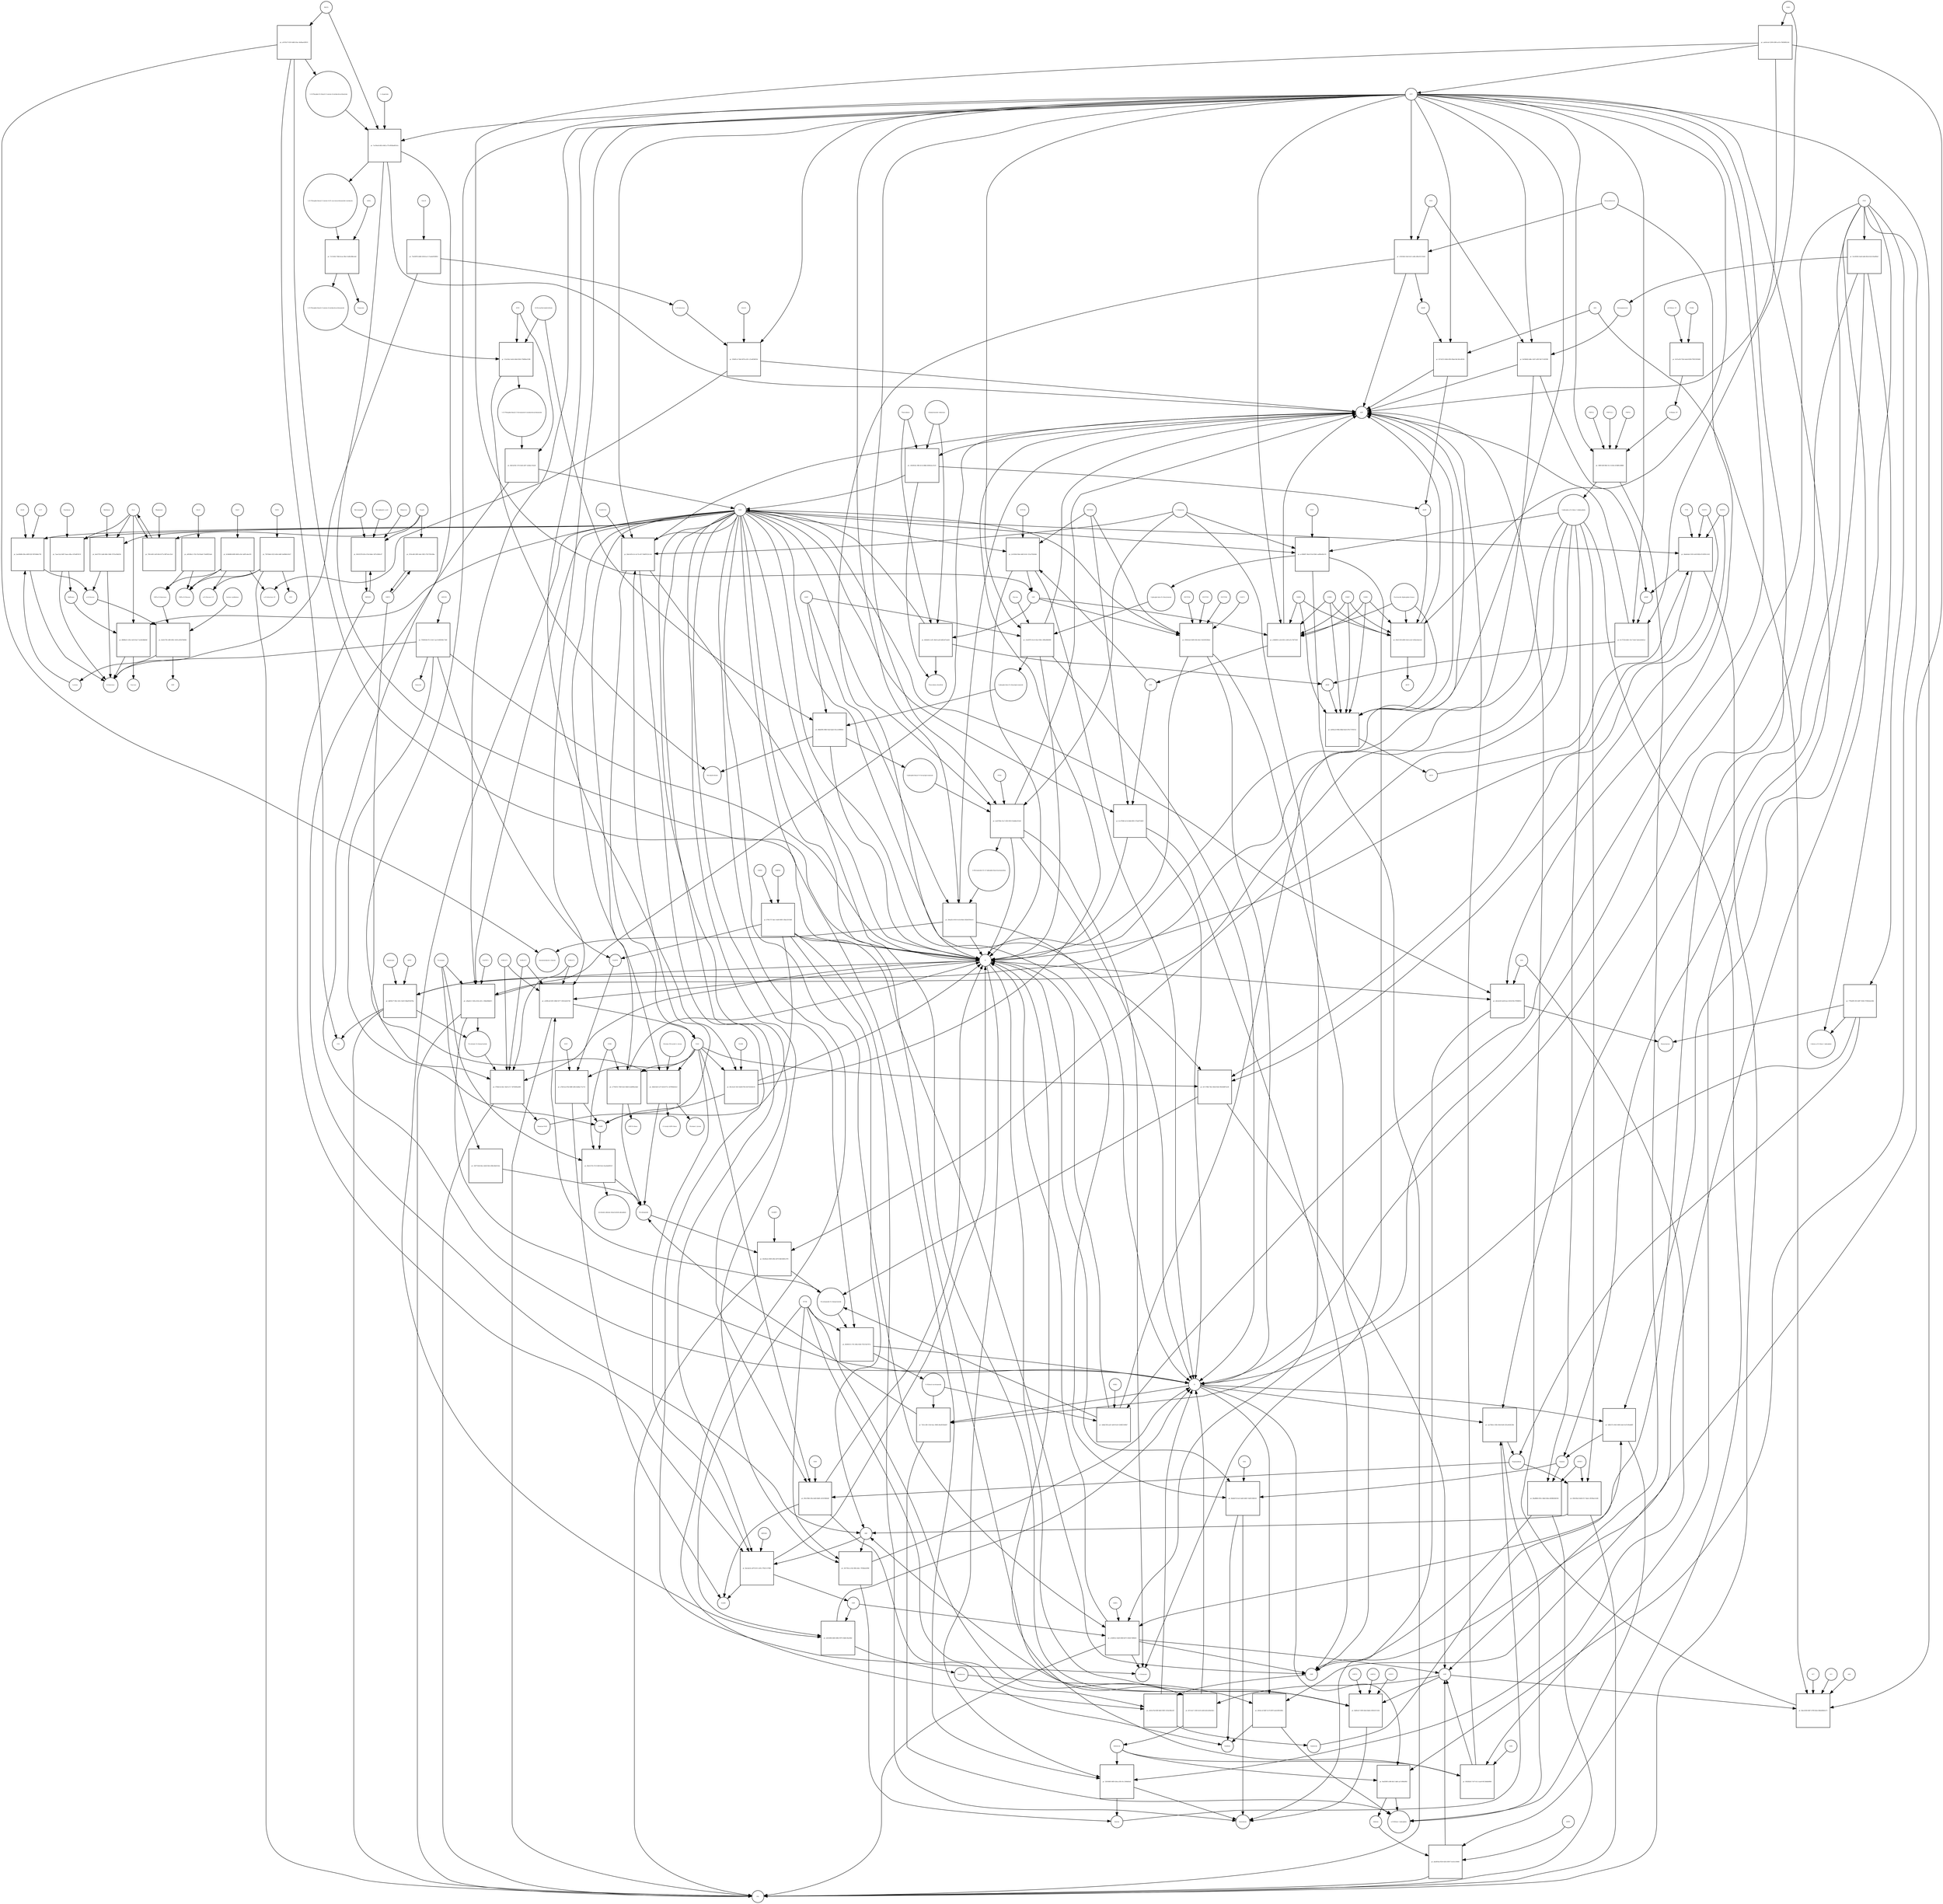 strict digraph  {
"pr_75a50976-44d6-4106-bcc5-7eeda9199952" [annotation="", bipartite=1, cls=process, fontsize=4, label="pr_75a50976-44d6-4106-bcc5-7eeda9199952", shape=square];
"D-Galactose" [annotation="http_//identifiers.org/CHEBI_27667|http_//identifiers.org/pubchem.compound_439353|http_//identifiers.org/bigg.metabolite_gal_bD", bipartite=0, cls="simple chemical", fontsize=4, label="D-Galactose", shape=circle];
"⍺-D-Galactose" [annotation="http_//identifiers.org/CHEBI_28061|http_//identifiers.org/pubchem.compound_439357|http_//identifiers.org/bigg.metabolite_gal", bipartite=0, cls="simple chemical", fontsize=4, label="⍺-D-Galactose", shape=circle];
GALM [annotation="http_//identifiers.org/uniprot_Q96C23", bipartite=0, cls=macromolecule, fontsize=4, label=GALM, shape=circle];
"pr_393df1c4-7de8-497d-a181-c21edf3d025d" [annotation="", bipartite=1, cls=process, fontsize=4, label="pr_393df1c4-7de8-497d-a181-c21edf3d025d", shape=square];
"⍺-D-Galactose-1P" [annotation="http_//identifiers.org/CHEBI_17973|http_//identifiers.org/pubchem.compound_123912|http_//identifiers.org/bigg.metabolite_gal1p", bipartite=0, cls="simple chemical", fontsize=4, label="⍺-D-Galactose-1P", shape=circle];
GALK1 [annotation="http_//identifiers.org/uniprot_P51570", bipartite=0, cls=macromolecule, fontsize=4, label=GALK1, shape=circle];
ATP [annotation="http_//identifiers.org/CHEBI_15422|http_//identifiers.org/pubchem.compound_5957|http_//identifiers.org/bigg.metabolite_atp", bipartite=0, cls="simple chemical", fontsize=4, label=ATP, shape=circle];
ADP [annotation="http_//identifiers.org/CHEBI_16761|http_//identifiers.org/pubchem.compound_6022|http_//identifiers.org/bigg.metabolite_adp", bipartite=0, cls="simple chemical", fontsize=4, label=ADP, shape=circle];
"pr_fe3bb98d-b690-4649-a54c-6aff5cdea535" [annotation="", bipartite=1, cls=process, fontsize=4, label="pr_fe3bb98d-b690-4649-a54c-6aff5cdea535", shape=square];
"UDP-⍺-D-Galactose" [annotation="http_//identifiers.org/CHEBI_66914|http_//identifiers.org/pubchem.compound_18068|http_//identifiers.org/bigg.metabolite_udpgal", bipartite=0, cls="simple chemical", fontsize=4, label="UDP-⍺-D-Galactose", shape=circle];
GALT [annotation="http_//identifiers.org/uniprot_P07902", bipartite=0, cls=macromolecule, fontsize=4, label=GALT, shape=circle];
"UDP-⍺-D-Glucose" [annotation="http_//identifiers.org/CHEBI_46229|http_//identifiers.org/pubchem.compound_8629|http_//identifiers.org/bigg.metabolite_udpg", bipartite=0, cls="simple chemical", fontsize=4, label="UDP-⍺-D-Glucose", shape=circle];
"⍺-D-Glucose-1-P" [annotation="http_//identifiers.org/CHEBI_29042|http_//identifiers.org/pubchem.compound_439165|http_//identifiers.org/bigg.metabolite_g1p", bipartite=0, cls="simple chemical", fontsize=4, label="⍺-D-Glucose-1-P", shape=circle];
"pr_7567d4e6-4323-4d3a-bdbf-5a60b8cb1b27" [annotation="", bipartite=1, cls=process, fontsize=4, label="pr_7567d4e6-4323-4d3a-bdbf-5a60b8cb1b27", shape=square];
UGP2 [annotation="http_//identifiers.org/uniprot_Q16851", bipartite=0, cls=macromolecule, fontsize=4, label=UGP2, shape=circle];
PPi [annotation="http_//identifiers.org/CHEBI_18361|http_//identifiers.org/pubchem.compound_644102|http_//identifiers.org/bigg.metabolite_ppi", bipartite=0, cls="simple chemical", fontsize=4, label=PPi, shape=circle];
UTP [annotation="http_//identifiers.org/CHEBI_15713|http_//identifiers.org/pubchem.compound_6133|http_//identifiers.org/bigg.metabolite_utp", bipartite=0, cls="simple chemical", fontsize=4, label=UTP, shape=circle];
"pr_a6f249e2-c742-47a9-bba9-73ebf0f25a8c" [annotation="", bipartite=1, cls=process, fontsize=4, label="pr_a6f249e2-c742-47a9-bba9-73ebf0f25a8c", shape=square];
GALE [annotation="http_//identifiers.org/uniprot_Q14376", bipartite=0, cls=macromolecule, fontsize=4, label=GALE, shape=circle];
Lactose [annotation="http_//identifiers.org/CHEBI_17716|http_//identifiers.org/pubchem.compound_440995|http_//identifiers.org/bigg.metabolite_lcts", bipartite=0, cls="simple chemical", fontsize=4, label=Lactose, shape=circle];
"pr_2aa56b8b-636a-4d9f-822f-5ff10b6dc792" [annotation="", bipartite=1, cls=process, fontsize=4, label="pr_2aa56b8b-636a-4d9f-822f-5ff10b6dc792", shape=square];
GLB1 [annotation="http_//identifiers.org/uniprot_P16278", bipartite=0, cls=macromolecule, fontsize=4, label=GLB1, shape=circle];
LCT [annotation="http_//identifiers.org/uniprot_P09848", bipartite=0, cls=macromolecule, fontsize=4, label=LCT, shape=circle];
H2O [annotation="http_//identifiers.org/CHEBI_15377|http_//identifiers.org/pubchem.compound_962|http_//identifiers.org/bigg.metabolite_h2o", bipartite=0, cls="simple chemical", fontsize=4, label=H2O, shape=circle];
"⍺-D-Glucose" [annotation="http_//identifiers.org/CHEBI_28102|http_//identifiers.org/pubchem.compound_79025|http_//identifiers.org/bigg.metabolite_glc__D", bipartite=0, cls="simple chemical", fontsize=4, label="⍺-D-Glucose", shape=circle];
"pr_705665d4-97c3-43e7-aac0-b965f40c73d9" [annotation="", bipartite=1, cls=process, fontsize=4, label="pr_705665d4-97c3-43e7-aac0-b965f40c73d9", shape=square];
Galacitol [annotation="http_//identifiers.org/CHEBI_16813|http_//identifiers.org/pubchem.compound_11850|http_//identifiers.org/bigg.metabolite_galt", bipartite=0, cls="simple chemical", fontsize=4, label=Galacitol, shape=circle];
AKR1B1 [annotation="http_//identifiers.org/uniprot_P15121", bipartite=0, cls=macromolecule, fontsize=4, label=AKR1B1, shape=circle];
NADP [annotation="http_//identifiers.org/CHEBI_18009|http_//identifiers.org/pubchem.compound_5886|http_//identifiers.org/bigg.metabolite_nadp", bipartite=0, cls="simple chemical", fontsize=4, label=NADP, shape=circle];
NADPH [annotation="http_//identifiers.org/CHEBI_16474|http_//identifiers.org/pubchem.compound_5884|http_//identifiers.org/bigg.metabolite_nadph", bipartite=0, cls="simple chemical", fontsize=4, label=NADPH, shape=circle];
H [annotation="http_//identifiers.org/CHEBI_24636|http_//identifiers.org/pubchem.compound_1038|http_//identifiers.org/bigg.metabolite_h", bipartite=0, cls="simple chemical", fontsize=4, label=H, shape=circle];
Melibiose [annotation="http_//identifiers.org/CHEBI_28053|http_//identifiers.org/pubchem.compound_440658|http_//identifiers.org/bigg.metabolite_melib", bipartite=0, cls="simple chemical", fontsize=4, label=Melibiose, shape=circle];
"pr_be417f53-2ab8-4b8c-944b-7d73a184d23b" [annotation="", bipartite=1, cls=process, fontsize=4, label="pr_be417f53-2ab8-4b8c-944b-7d73a184d23b", shape=square];
GLA [annotation="http_//identifiers.org/uniprot_P06280", bipartite=0, cls=macromolecule, fontsize=4, label=GLA, shape=circle];
Raffinose [annotation="http_//identifiers.org/CHEBI_16634|http_//identifiers.org/pubchem.compound_439242|http_//identifiers.org/bigg.metabolite_raffin", bipartite=0, cls="simple chemical", fontsize=4, label=Raffinose, shape=circle];
"pr_88686e51-281e-4e50-9ee7-5a29e9bbfb4f" [annotation="", bipartite=1, cls=process, fontsize=4, label="pr_88686e51-281e-4e50-9ee7-5a29e9bbfb4f", shape=square];
Sucrose [annotation="http_//identifiers.org/CHEBI_17992|http_//identifiers.org/pubchem.compound_5988|http_//identifiers.org/bigg.metabolite_sucr", bipartite=0, cls="simple chemical", fontsize=4, label=Sucrose, shape=circle];
"pr_42e9c700-c680-409c-9c00-a3f5d76406fc" [annotation="", bipartite=1, cls=process, fontsize=4, label="pr_42e9c700-c680-409c-9c00-a3f5d76406fc", shape=square];
"lactose synthetase" [annotation="http_//identifiers.org/uniprot_P00709|http_//identifiers.org/uniprot_P15291", bipartite=0, cls=complex, fontsize=4, label="lactose synthetase", shape=circle];
UDP [annotation="http_//identifiers.org/CHEBI_17659|http_//identifiers.org/pubchem.compound_6031|http_//identifiers.org/bigg.metabolite_udp", bipartite=0, cls="simple chemical", fontsize=4, label=UDP, shape=circle];
Stachyose [annotation="http_//identifiers.org/CHEBI_17164|http_//identifiers.org/pubchem.compound_439531|http_//identifiers.org/bigg.metabolite_stys", bipartite=0, cls="simple chemical", fontsize=4, label=Stachyose, shape=circle];
"pr_7aae12a2-b607-4aae-a9ba-cb74e8f18131" [annotation="", bipartite=1, cls=process, fontsize=4, label="pr_7aae12a2-b607-4aae-a9ba-cb74e8f18131", shape=square];
NAD [annotation="http_//identifiers.org/CHEBI_15846|http_//identifiers.org/pubchem.compound_5892|http_//identifiers.org/bigg.metabolite_nad", bipartite=0, cls="simple chemical", fontsize=4, label=NAD, shape=circle];
"pr_00ccbcef-341f-42d8-8764-0e9720240c93" [annotation="", bipartite=1, cls=process, fontsize=4, label="pr_00ccbcef-341f-42d8-8764-0e9720240c93", shape=square];
NADK [annotation="http_//identifiers.org/uniprot_O95544", bipartite=0, cls=macromolecule, fontsize=4, label=NADK, shape=circle];
"pr_a7bf1eea-ff5d-488f-af4b-6a8bac71a733" [annotation="", bipartite=1, cls=process, fontsize=4, label="pr_a7bf1eea-ff5d-488f-af4b-6a8bac71a733", shape=square];
NADH [annotation="http_//identifiers.org/CHEBI_16908|http_//identifiers.org/pubchem.compound_439153|http_//identifiers.org/bigg.metabolite_nadh", bipartite=0, cls="simple chemical", fontsize=4, label=NADH, shape=circle];
NNT [annotation="http_//identifiers.org/uniprot_Q13423", bipartite=0, cls=macromolecule, fontsize=4, label=NNT, shape=circle];
"Deamino-NAD" [annotation="http_//identifiers.org/CHEBI_18304|http_//identifiers.org/pubchem.compound_135421870|http_//identifiers.org/bigg.metabolite_dnad", bipartite=0, cls="simple chemical", fontsize=4, label="Deamino-NAD", shape=circle];
"pr_fdafcef9-4c1e-4c74-a917-6b4f5523c1eb" [annotation="", bipartite=1, cls=process, fontsize=4, label="pr_fdafcef9-4c1e-4c74-a917-6b4f5523c1eb", shape=square];
NADSYN1 [annotation="urn_miriam_pubmed_12547821|http_//identifiers.org/uniprot_Q6IA69", bipartite=0, cls=macromolecule, fontsize=4, label=NADSYN1, shape=circle];
"L-Glutamine" [annotation="http_//identifiers.org/CHEBI_18050|http_//identifiers.org/pubchem.compound_5961|http_//identifiers.org/bigg.metabolite_gln__L", bipartite=0, cls="simple chemical", fontsize=4, label="L-Glutamine", shape=circle];
"L-Glutamate" [annotation="http_//identifiers.org/CHEBI_16015|http_//identifiers.org/pubchem.compound_33032|http_//identifiers.org/bigg.metabolite_glu__L", bipartite=0, cls="simple chemical", fontsize=4, label="L-Glutamate", shape=circle];
"Nicotinamide D-ribonucleotide" [annotation="http_//identifiers.org/CHEBI_16171|http_//identifiers.org/pubchem.compound_14180", bipartite=0, cls="simple chemical", fontsize=4, label="Nicotinamide D-ribonucleotide", shape=circle];
"pr_a169fca8-0291-40b6-9277-3503cbd32746" [annotation="", bipartite=1, cls=process, fontsize=4, label="pr_a169fca8-0291-40b6-9277-3503cbd32746", shape=square];
NMNAT2 [annotation="urn_miriam_pubmed_12359228|http_//identifiers.org/uniprot_Q9BZQ4", bipartite=0, cls=macromolecule, fontsize=4, label=NMNAT2, shape=circle];
NMNAT1 [annotation="urn_miriam_pubmed_12359228|http_//identifiers.org/uniprot_Q9HAN9", bipartite=0, cls=macromolecule, fontsize=4, label=NMNAT1, shape=circle];
NMNAT3 [annotation="urn_miriam_pubmed_17402747|http_//identifiers.org/uniprot_Q96T66", bipartite=0, cls=macromolecule, fontsize=4, label=NMNAT3, shape=circle];
"pr_0e7c786b-78a5-482d-82d2-98228d87ea36" [annotation="", bipartite=1, cls=process, fontsize=4, label="pr_0e7c786b-78a5-482d-82d2-98228d87ea36", shape=square];
ENPP1 [annotation="http_//identifiers.org/uniprot_P22413", bipartite=0, cls=macromolecule, fontsize=4, label=ENPP1, shape=circle];
ENPP3 [annotation="http_//identifiers.org/uniprot_O14638", bipartite=0, cls=macromolecule, fontsize=4, label=ENPP3, shape=circle];
AMP [annotation="http_//identifiers.org/CHEBI_16027|http_//identifiers.org/pubchem.compound_6083|http_//identifiers.org/bigg.metabolite_amp", bipartite=0, cls="simple chemical", fontsize=4, label=AMP, shape=circle];
"N-Ribosyl-nicotinamide" [annotation="http_//identifiers.org/CHEBI_15927|http_//identifiers.org/pubchem.compound_439924|http_//identifiers.org/bigg.metabolite_rnam", bipartite=0, cls="simple chemical", fontsize=4, label="N-Ribosyl-nicotinamide", shape=circle];
"pr_ebdba7d8-aad1-4a96-9e24-5248f21049b7" [annotation="", bipartite=1, cls=process, fontsize=4, label="pr_ebdba7d8-aad1-4a96-9e24-5248f21049b7", shape=square];
NRK1 [annotation="http_//identifiers.org/uniprot_Q9NWW6", bipartite=0, cls=macromolecule, fontsize=4, label=NRK1, shape=circle];
"pr_0b590315-1761-40fa-9264-7f251542767a" [annotation="", bipartite=1, cls=process, fontsize=4, label="pr_0b590315-1761-40fa-9264-7f251542767a", shape=square];
NT5E [annotation="urn_miriam_pubmed_2848759|http_//identifiers.org/uniprot_P21589", bipartite=0, cls=macromolecule, fontsize=4, label=NT5E, shape=circle];
Pi [annotation="http_//identifiers.org/CHEBI_18367|http_//identifiers.org/pubchem.compound_1061|http_//identifiers.org/bigg.metabolite_pi", bipartite=0, cls="simple chemical", fontsize=4, label=Pi, shape=circle];
Nicotinate [annotation="http_//identifiers.org/CHEBI_32544|http_//identifiers.org/pubchem.compound_937|http_//identifiers.org/bigg.metabolite_nicnt", bipartite=0, cls="simple chemical", fontsize=4, label=Nicotinate, shape=circle];
"pr_40a2127b-27c9-42bf-9e2e-feae6ab0912f" [annotation="", bipartite=1, cls=process, fontsize=4, label="pr_40a2127b-27c9-42bf-9e2e-feae6ab0912f", shape=square];
Nicotinamide [annotation="http_//identifiers.org/CHEBI_17154|http_//identifiers.org/pubchem.compound_936|http_//identifiers.org/bigg.metabolite_ncam", bipartite=0, cls="simple chemical", fontsize=4, label=Nicotinamide, shape=circle];
CD38 [annotation="urn_miriam_pubmed_16690024|http_//identifiers.org/uniprot_P28907", bipartite=0, cls=macromolecule, fontsize=4, label=CD38, shape=circle];
"nicotinate-adenine dinucleotide phosphate" [annotation="http_//identifiers.org/CHEBI_75967|http_//identifiers.org/pubchem.compound_71768143", bipartite=0, cls="simple chemical", fontsize=4, label="nicotinate-adenine dinucleotide phosphate", shape=circle];
"pr_05e94e2e-9695-4f0e-b070-84616081c978" [annotation="", bipartite=1, cls=process, fontsize=4, label="pr_05e94e2e-9695-4f0e-b070-84616081c978", shape=square];
NAMPT [annotation="http_//identifiers.org/uniprot_P43490", bipartite=0, cls=macromolecule, fontsize=4, label=NAMPT, shape=circle];
"5-phospho-⍺-D-ribose 1-diphosphate" [annotation="http_//identifiers.org/CHEBI_17111|http_//identifiers.org/pubchem.compound_7339|http_//identifiers.org/bigg.metabolite_prpp", bipartite=0, cls="simple chemical", fontsize=4, label="5-phospho-⍺-D-ribose 1-diphosphate", shape=circle];
"pr_7b31c206-116d-4eac-8666-d6a49328afb7" [annotation="", bipartite=1, cls=process, fontsize=4, label="pr_7b31c206-116d-4eac-8666-d6a49328afb7", shape=square];
PNP [annotation="http_//identifiers.org/uniprot_P00491", bipartite=0, cls=macromolecule, fontsize=4, label=PNP, shape=circle];
"⍺-D-Ribose 1-phosphate" [annotation="http_//identifiers.org/CHEBI_16300|http_//identifiers.org/pubchem.compound_439236|http_//identifiers.org/bigg.metabolite_r1p", bipartite=0, cls="simple chemical", fontsize=4, label="⍺-D-Ribose 1-phosphate", shape=circle];
"pr_28eb53e8-1a7f-423d-971c-247ffd0a02e3" [annotation="", bipartite=1, cls=process, fontsize=4, label="pr_28eb53e8-1a7f-423d-971c-247ffd0a02e3", shape=square];
SIRT5 [annotation="urn_miriam_pubmed_17694089|http_//identifiers.org/uniprot_Q9NXA8", bipartite=0, cls=macromolecule, fontsize=4, label=SIRT5, shape=circle];
"Histone N6-acetyl-L-lysine" [annotation="http_//identifiers.org/pubchem.substance_5094", bipartite=0, cls="simple chemical", fontsize=4, label="Histone N6-acetyl-L-lysine", shape=circle];
"O-Acetyl-ADP-ribose" [annotation="http_//identifiers.org/CHEBI_76279|http_//identifiers.org/pubchem.compound_72193709", bipartite=0, cls="simple chemical", fontsize=4, label="O-Acetyl-ADP-ribose", shape=circle];
"Histone-L-lysine" [annotation="http_//identifiers.org/CHEBI_5738|http_//identifiers.org/pubchem.substance_5447|http_//identifiers.org/pubchem.substance_223439948", bipartite=0, cls="simple chemical", fontsize=4, label="Histone-L-lysine", shape=circle];
"pr_e779547e-7649-42e5-8b40-a5a80f6a2dad" [annotation="", bipartite=1, cls=process, fontsize=4, label="pr_e779547e-7649-42e5-8b40-a5a80f6a2dad", shape=square];
"ADP-D-ribose" [annotation="http_//identifiers.org/CHEBI_16960|http_//identifiers.org/pubchem.compound_33576", bipartite=0, cls="simple chemical", fontsize=4, label="ADP-D-ribose", shape=circle];
"Nicotinate D-ribonucleotide" [annotation="http_//identifiers.org/CHEBI_15763|http_//identifiers.org/pubchem.compound_121992|http_//identifiers.org/bigg.metabolite_nicrnt", bipartite=0, cls="simple chemical", fontsize=4, label="Nicotinate D-ribonucleotide", shape=circle];
"pr_f784dc5a-bfa1-44e9-a7c7-497b094a2881" [annotation="", bipartite=1, cls=process, fontsize=4, label="pr_f784dc5a-bfa1-44e9-a7c7-497b094a2881", shape=square];
Quinolinate [annotation="http_//identifiers.org/CHEBI_16675|http_//identifiers.org/pubchem.compound_1066|http_//identifiers.org/bigg.metabolite_quln", bipartite=0, cls="simple chemical", fontsize=4, label=Quinolinate, shape=circle];
"pr_bd05fa77-8fa1-441c-8e20-54baf016478a" [annotation="", bipartite=1, cls=process, fontsize=4, label="pr_bd05fa77-8fa1-441c-8e20-54baf016478a", shape=square];
QPRT [annotation="http_//identifiers.org/uniprot_Q15274", bipartite=0, cls=macromolecule, fontsize=4, label=QPRT, shape=circle];
CO2 [annotation="http_//identifiers.org/CHEBI_16526|http_//identifiers.org/pubchem.compound_280|http_//identifiers.org/bigg.metabolite_co2", bipartite=0, cls="simple chemical", fontsize=4, label=CO2, shape=circle];
"pr_a5bad1c1-5d5a-423e-a01c-c58da94bbb7c" [annotation="", bipartite=1, cls=process, fontsize=4, label="pr_a5bad1c1-5d5a-423e-a01c-c58da94bbb7c", shape=square];
NAPRT1 [annotation="http_//identifiers.org/uniprot_Q6XQN6", bipartite=0, cls=macromolecule, fontsize=4, label=NAPRT1, shape=circle];
"pr_32677e4b-0dca-4eb0-94cb-49bc0deb7a0a" [annotation="", bipartite=1, cls=process, fontsize=4, label="pr_32677e4b-0dca-4eb0-94cb-49bc0deb7a0a", shape=square];
"⍺D-Ribose 1P" [annotation="http_//identifiers.org/CHEBI_16300|http_//identifiers.org/pubchem.compound_439236|http_//identifiers.org/bigg.metabolite_r1p", bipartite=0, cls="simple chemical", fontsize=4, label="⍺D-Ribose 1P", shape=circle];
"pr_fcb7ac06-702d-4e4d-8208-f79f25393468" [annotation="", bipartite=1, cls=process, fontsize=4, label="pr_fcb7ac06-702d-4e4d-8208-f79f25393468", shape=square];
"D-Ribose 5P" [annotation="http_//identifiers.org/CHEBI_78679|http_//identifiers.org/pubchem.compound_439167", bipartite=0, cls="simple chemical", fontsize=4, label="D-Ribose 5P", shape=circle];
PGM2 [annotation="http_//identifiers.org/uniprot_Q96G03", bipartite=0, cls=macromolecule, fontsize=4, label=PGM2, shape=circle];
"pr_588f13d9-f8d2-41c3-b18a-b19d85c488bf" [annotation="", bipartite=1, cls=process, fontsize=4, label="pr_588f13d9-f8d2-41c3-b18a-b19d85c488bf", shape=square];
PRPS1 [annotation="http_//identifiers.org/uniprot_P60891", bipartite=0, cls=macromolecule, fontsize=4, label=PRPS1, shape=circle];
PRPS2 [annotation="http_//identifiers.org/uniprot_P11908", bipartite=0, cls=macromolecule, fontsize=4, label=PRPS2, shape=circle];
PRPS1L1 [annotation="http_//identifiers.org/uniprot_P21108", bipartite=0, cls=macromolecule, fontsize=4, label=PRPS1L1, shape=circle];
"pr_ac384067-4fa8-47a6-83b0-cad96ed42e7d" [annotation="", bipartite=1, cls=process, fontsize=4, label="pr_ac384067-4fa8-47a6-83b0-cad96ed42e7d", shape=square];
"5-phospho-beta-D-ribosylamine" [annotation="http_//identifiers.org/CHEBI_37737|http_//identifiers.org/pubchem.compound_439905|http_//identifiers.org/bigg.metabolite_pram", bipartite=0, cls="simple chemical", fontsize=4, label="5-phospho-beta-D-ribosylamine", shape=circle];
PPAT [annotation="http_//identifiers.org/uniprot_Q06203", bipartite=0, cls=macromolecule, fontsize=4, label=PPAT, shape=circle];
"pr_23a5f976-41c6-45a5-958c-299fa9fb6969" [annotation="", bipartite=1, cls=process, fontsize=4, label="pr_23a5f976-41c6-45a5-958c-299fa9fb6969", shape=square];
"5-phospho-beta-D-ribosylglycinamide" [annotation="http_//identifiers.org/CHEBI_143788|http_//identifiers.org/pubchem.compound_129630972|http_//identifiers.org/bigg.metabolite_gar", bipartite=0, cls="simple chemical", fontsize=4, label="5-phospho-beta-D-ribosylglycinamide", shape=circle];
GART [annotation="http_//identifiers.org/uniprot_P22102", bipartite=0, cls=macromolecule, fontsize=4, label=GART, shape=circle];
Glycine [annotation="http_//identifiers.org/CHEBI_15428|http_//identifiers.org/pubchem.compound_750|http_//identifiers.org/bigg.metabolite_gly", bipartite=0, cls="simple chemical", fontsize=4, label=Glycine, shape=circle];
"pr_4bbd39f2-88bf-43a0-bab3-03ca128985b1" [annotation="", bipartite=1, cls=process, fontsize=4, label="pr_4bbd39f2-88bf-43a0-bab3-03ca128985b1", shape=square];
"5-phosphoribosyl-N-formylglycinamide" [annotation="http_//identifiers.org/pubchem.compound_129652037|http_//identifiers.org/bigg.metabolite_fgam", bipartite=0, cls="simple chemical", fontsize=4, label="5-phosphoribosyl-N-formylglycinamide", shape=circle];
"10-Formyltetrahydrofolate" [annotation="http_//identifiers.org/CHEBI_15637|http_//identifiers.org/pubchem.compound_135450591|http_//identifiers.org/bigg.metabolite_10fthf", bipartite=0, cls="simple chemical", fontsize=4, label="10-Formyltetrahydrofolate", shape=circle];
Tetrahydrofolate [annotation="http_//identifiers.org/CHEBI_67016|http_//identifiers.org/pubchem.compound_135444742|http_//identifiers.org/bigg.metabolite_thf", bipartite=0, cls="simple chemical", fontsize=4, label=Tetrahydrofolate, shape=circle];
"pr_4a20768e-01a7-4f20-9010-5fadbbc053e8" [annotation="", bipartite=1, cls=process, fontsize=4, label="pr_4a20768e-01a7-4f20-9010-5fadbbc053e8", shape=square];
"2-(Formamido)-N1-(5'-phosphoribosyl)acetamidine" [annotation="http_//identifiers.org/pubchem.compound_5462266|http_//identifiers.org/bigg.metabolite_fpram", bipartite=0, cls="simple chemical", fontsize=4, label="2-(Formamido)-N1-(5'-phosphoribosyl)acetamidine", shape=circle];
PFAS [annotation="http_//identifiers.org/uniprot_O15067", bipartite=0, cls=macromolecule, fontsize=4, label=PFAS, shape=circle];
"pr_3b4a2fcd-0414-4c5d-84eb-582b5f39e4c6" [annotation="", bipartite=1, cls=process, fontsize=4, label="pr_3b4a2fcd-0414-4c5d-84eb-582b5f39e4c6", shape=square];
"Aminoimidazole ribotide" [annotation="http_//identifiers.org/CHEBI_138560|http_//identifiers.org/pubchem.compound_161500|http_//identifiers.org/bigg.metabolite_airs", bipartite=0, cls="simple chemical", fontsize=4, label="Aminoimidazole ribotide", shape=circle];
"pr_a1b7fa57-0210-4db5-b5ac-8a0bae428531" [annotation="", bipartite=1, cls=process, fontsize=4, label="pr_a1b7fa57-0210-4db5-b5ac-8a0bae428531", shape=square];
"1-(5-Phospho-D-ribosyl)-5-amino-4-imidazolecarboxylate" [annotation="http_//identifiers.org/CHEBI_28413|http_//identifiers.org/pubchem.compound_165388|http_//identifiers.org/bigg.metabolite_5aizc", bipartite=0, cls="simple chemical", fontsize=4, label="1-(5-Phospho-D-ribosyl)-5-amino-4-imidazolecarboxylate", shape=circle];
PAICS [annotation="http_//identifiers.org/uniprot_P22234", bipartite=0, cls=macromolecule, fontsize=4, label=PAICS, shape=circle];
"pr_7ecf9ea8-d61b-4462-a77b-ff83be8f10cb" [annotation="", bipartite=1, cls=process, fontsize=4, label="pr_7ecf9ea8-d61b-4462-a77b-ff83be8f10cb", shape=square];
"1-(5'-Phosphoribosyl)-5-amino-4-(N-succinocarboxamide)-imidazole" [annotation="http_//identifiers.org/CHEBI_18319|http_//identifiers.org/pubchem.compound_160666", bipartite=0, cls="simple chemical", fontsize=4, label="1-(5'-Phosphoribosyl)-5-amino-4-(N-succinocarboxamide)-imidazole", shape=circle];
"L-Aspartate" [annotation="http_//identifiers.org/CHEBI_17053|http_//identifiers.org/pubchem.compound_5960|http_//identifiers.org/bigg.metabolite_asp__L", bipartite=0, cls="simple chemical", fontsize=4, label="L-Aspartate", shape=circle];
"pr_7a7e3422-7b64-4cae-99e2-5a96c986cebd" [annotation="", bipartite=1, cls=process, fontsize=4, label="pr_7a7e3422-7b64-4cae-99e2-5a96c986cebd", shape=square];
"1-(5'-Phosphoribosyl)-5-amino-4-imidazolecarboxamide" [annotation="http_//identifiers.org/CHEBI_18406|http_//identifiers.org/pubchem.compound_65110|http_//identifiers.org/bigg.metabolite_aicar", bipartite=0, cls="simple chemical", fontsize=4, label="1-(5'-Phosphoribosyl)-5-amino-4-imidazolecarboxamide", shape=circle];
ADSL [annotation="http_//identifiers.org/uniprot_P30566", bipartite=0, cls=macromolecule, fontsize=4, label=ADSL, shape=circle];
Fumarate [annotation="http_//identifiers.org/CHEBI_29806|http_//identifiers.org/pubchem.compound_5460307|http_//identifiers.org/bigg.metabolite_fum", bipartite=0, cls="simple chemical", fontsize=4, label=Fumarate, shape=circle];
"pr_512e50a2-4e64-444d-8346-578d96a41586" [annotation="", bipartite=1, cls=process, fontsize=4, label="pr_512e50a2-4e64-444d-8346-578d96a41586", shape=square];
"1-(5'-Phosphoribosyl)-5-formamido-4-imidazolecarboxamide" [annotation="http_//identifiers.org/CHEBI_18381|http_//identifiers.org/pubchem.compound_166760|http_//identifiers.org/bigg.metabolite_fprica", bipartite=0, cls="simple chemical", fontsize=4, label="1-(5'-Phosphoribosyl)-5-formamido-4-imidazolecarboxamide", shape=circle];
ATIC [annotation="http_//identifiers.org/uniprot_P31939", bipartite=0, cls=macromolecule, fontsize=4, label=ATIC, shape=circle];
"pr_46e5a55b-1374-42e6-af67-2a0dac1f3a26" [annotation="", bipartite=1, cls=process, fontsize=4, label="pr_46e5a55b-1374-42e6-af67-2a0dac1f3a26", shape=square];
IMP [annotation="http_//identifiers.org/CHEBI_17202|http_//identifiers.org/pubchem.compound_135398640|http_//identifiers.org/bigg.metabolite_imp", bipartite=0, cls="simple chemical", fontsize=4, label=IMP, shape=circle];
"pr_8ea3ae5e-a879-4511-a05c-f7fb31137686" [annotation="", bipartite=1, cls=process, fontsize=4, label="pr_8ea3ae5e-a879-4511-a05c-f7fb31137686", shape=square];
XMP [annotation="http_//identifiers.org/CHEBI_15652|http_//identifiers.org/pubchem.compound_73323|http_//identifiers.org/bigg.metabolite_xmp", bipartite=0, cls="simple chemical", fontsize=4, label=XMP, shape=circle];
IMPDH1 [annotation="http_//identifiers.org/uniprot_P20839", bipartite=0, cls=macromolecule, fontsize=4, label=IMPDH1, shape=circle];
IMPDH2 [annotation="http_//identifiers.org/uniprot_P12268", bipartite=0, cls=macromolecule, fontsize=4, label=IMPDH2, shape=circle];
"pr_a33d93ce-0ab9-4858-b073-583d17d98d25" [annotation="", bipartite=1, cls=process, fontsize=4, label="pr_a33d93ce-0ab9-4858-b073-583d17d98d25", shape=square];
GMP [annotation="http_//identifiers.org/CHEBI_17345|http_//identifiers.org/pubchem.compound_135398631|http_//identifiers.org/bigg.metabolite_gmp", bipartite=0, cls="simple chemical", fontsize=4, label=GMP, shape=circle];
GMPS [annotation="urn_miriam_pubmed_8089153|http_//identifiers.org/uniprot_P49915", bipartite=0, cls=macromolecule, fontsize=4, label=GMPS, shape=circle];
"pr_aab1dca0-2208-4298-ac43-e78d3bf62cb4" [annotation="", bipartite=1, cls=process, fontsize=4, label="pr_aab1dca0-2208-4298-ac43-e78d3bf62cb4", shape=square];
GDP [annotation="http_//identifiers.org/CHEBI_17552|http_//identifiers.org/pubchem.compound_135398619|http_//identifiers.org/bigg.metabolite_gdp", bipartite=0, cls="simple chemical", fontsize=4, label=GDP, shape=circle];
GUK1 [annotation="urn_miriam_pubmed_8663313|http_//identifiers.org/uniprot_Q16774", bipartite=0, cls=macromolecule, fontsize=4, label=GUK1, shape=circle];
"pr_a34bf603-ca5d-4921-a540-af1c7bf75545" [annotation="", bipartite=1, cls=process, fontsize=4, label="pr_a34bf603-ca5d-4921-a540-af1c7bf75545", shape=square];
GTP [annotation="http_//identifiers.org/CHEBI_15996|http_//identifiers.org/pubchem.compound_35398633|http_//identifiers.org/bigg.metabolite_gtp", bipartite=0, cls="simple chemical", fontsize=4, label=GTP, shape=circle];
NME3 [annotation="http_//identifiers.org/uniprot_Q13232", bipartite=0, cls=macromolecule, fontsize=4, label=NME3, shape=circle];
"Nucleoside diphosphate kinase" [annotation="http_//identifiers.org/uniprot_P15531|http_//identifiers.org/uniprot_P22392", bipartite=0, cls=complex, fontsize=4, label="Nucleoside diphosphate kinase", shape=circle];
NME5 [annotation="http_//identifiers.org/uniprot_P56597", bipartite=0, cls=macromolecule, fontsize=4, label=NME5, shape=circle];
NME6 [annotation="http_//identifiers.org/uniprot_O75414", bipartite=0, cls=macromolecule, fontsize=4, label=NME6, shape=circle];
NME7 [annotation="http_//identifiers.org/uniprot_Q9Y5B8", bipartite=0, cls=macromolecule, fontsize=4, label=NME7, shape=circle];
"pr_4d2bd0c2-e2f1-48a9-aa28-ddf2e87edefd" [annotation="", bipartite=1, cls=process, fontsize=4, label="pr_4d2bd0c2-e2f1-48a9-aa28-ddf2e87edefd", shape=square];
dGDP [annotation="http_//identifiers.org/CHEBI_28862|http_//identifiers.org/pubchem.compound_135398595|http_//identifiers.org/bigg.metabolite_dgdp", bipartite=0, cls="simple chemical", fontsize=4, label=dGDP, shape=circle];
"ribonucleoside reductase" [annotation="http_//identifiers.org/uniprot_P23921|http_//identifiers.org/uniprot_P31350|http_//identifiers.org/uniprot_Q7LG56", bipartite=0, cls=complex, fontsize=4, label="ribonucleoside reductase", shape=circle];
Thioredoxin [annotation="http_//identifiers.org/CHEBI_15033|http_//identifiers.org/pubchem.substance_223441017|http_//identifiers.org/pubchem.substance_3635", bipartite=0, cls="simple chemical", fontsize=4, label=Thioredoxin, shape=circle];
"Thioredoxin disulfide" [annotation="http_//identifiers.org/CHEBI_18191|http_//identifiers.org/pubchem.substance_11533266|http_//identifiers.org/pubchem.substance_3636", bipartite=0, cls="simple chemical", fontsize=4, label="Thioredoxin disulfide", shape=circle];
"pr_fa05facd-094b-40bd-82e8-d7b1737847e5" [annotation="", bipartite=1, cls=process, fontsize=4, label="pr_fa05facd-094b-40bd-82e8-d7b1737847e5", shape=square];
dGTP [annotation="http_//identifiers.org/CHEBI_16497|http_//identifiers.org/pubchem.compound_135398599|http_//identifiers.org/bigg.metabolite_dgtp", bipartite=0, cls="simple chemical", fontsize=4, label=dGTP, shape=circle];
dGMP [annotation="http_//identifiers.org/CHEBI_16192|http_//identifiers.org/pubchem.compound_135398597|http_//identifiers.org/bigg.metabolite_dgmp", bipartite=0, cls="simple chemical", fontsize=4, label=dGMP, shape=circle];
"pr_0c17f12b-bb9c-41e7-b2af-5a0a3e44d1a1" [annotation="", bipartite=1, cls=process, fontsize=4, label="pr_0c17f12b-bb9c-41e7-b2af-5a0a3e44d1a1", shape=square];
Deoxyguanosine [annotation="http_//identifiers.org/CHEBI_17172|http_//identifiers.org/pubchem.compound_135398592|http_//identifiers.org/bigg.metabolite_dgsn", bipartite=0, cls="simple chemical", fontsize=4, label=Deoxyguanosine, shape=circle];
"pr_9e5946d2-ddbc-42d7-a59f-59e71102f308" [annotation="", bipartite=1, cls=process, fontsize=4, label="pr_9e5946d2-ddbc-42d7-a59f-59e71102f308", shape=square];
DCK [annotation="http_//identifiers.org/uniprot_P27707", bipartite=0, cls=macromolecule, fontsize=4, label=DCK, shape=circle];
"pr_5e1d5056-5ad4-4edb-9b1d-8c0c92a6f9a9" [annotation="", bipartite=1, cls=process, fontsize=4, label="pr_5e1d5056-5ad4-4edb-9b1d-8c0c92a6f9a9", shape=square];
Guanine [annotation="http_//identifiers.org/CHEBI_16235|http_//identifiers.org/pubchem.compound_135398634|http_//identifiers.org/bigg.metabolite_gua", bipartite=0, cls="simple chemical", fontsize=4, label=Guanine, shape=circle];
"2-deoxy-⍺-D-ribose 1-phosphate" [annotation="http_//identifiers.org/CHEBI_28542|http_//identifiers.org/pubchem.compound_439287|http_//identifiers.org/bigg.metabolite_2dr1p", bipartite=0, cls="simple chemical", fontsize=4, label="2-deoxy-⍺-D-ribose 1-phosphate", shape=circle];
"pr_44a8a0ab-3185-4cd9-982b-b7c6955c5c62" [annotation="", bipartite=1, cls=process, fontsize=4, label="pr_44a8a0ab-3185-4cd9-982b-b7c6955c5c62", shape=square];
ITPA [annotation="http_//identifiers.org/uniprot_Q9BY32", bipartite=0, cls=macromolecule, fontsize=4, label=ITPA, shape=circle];
"pr_f6ad9862-853c-4bb4-9e8a-d269b9260350" [annotation="", bipartite=1, cls=process, fontsize=4, label="pr_f6ad9862-853c-4bb4-9e8a-d269b9260350", shape=square];
HPRT1 [annotation="http_//identifiers.org/uniprot_P00492", bipartite=0, cls=macromolecule, fontsize=4, label=HPRT1, shape=circle];
Guanosine [annotation="http_//identifiers.org/CHEBI_16750|http_//identifiers.org/pubchem.compound_135398635|http_//identifiers.org/bigg.metabolite_gsn", bipartite=0, cls="simple chemical", fontsize=4, label=Guanosine, shape=circle];
"pr_5df0cf7e-0443-4600-a8af-b1d7e90a8df9" [annotation="", bipartite=1, cls=process, fontsize=4, label="pr_5df0cf7e-0443-4600-a8af-b1d7e90a8df9", shape=square];
"pr_cd25a75b-859f-4bd5-983f-2163a596cd1f" [annotation="", bipartite=1, cls=process, fontsize=4, label="pr_cd25a75b-859f-4bd5-983f-2163a596cd1f", shape=square];
"pr_2c610fe8-f4de-4dd5-9c9c-531a57b2febb" [annotation="", bipartite=1, cls=process, fontsize=4, label="pr_2c610fe8-f4de-4dd5-9c9c-531a57b2febb", shape=square];
ENTPD2 [annotation="http_//identifiers.org/uniprot_Q9Y5L3", bipartite=0, cls=macromolecule, fontsize=4, label=ENTPD2, shape=circle];
NTPCR [annotation="http_//identifiers.org/uniprot_Q9BSD7", bipartite=0, cls=macromolecule, fontsize=4, label=NTPCR, shape=circle];
"pr_6ce7f9d6-dc1b-4b6d-8f61-074a6f72df2f" [annotation="", bipartite=1, cls=process, fontsize=4, label="pr_6ce7f9d6-dc1b-4b6d-8f61-074a6f72df2f", shape=square];
"pr_0500cbe4-5b99-45fe-8dc3-5b35f3f298ed" [annotation="", bipartite=1, cls=process, fontsize=4, label="pr_0500cbe4-5b99-45fe-8dc3-5b35f3f298ed", shape=square];
ENTPD4 [annotation="http_//identifiers.org/uniprot_Q9Y227", bipartite=0, cls=macromolecule, fontsize=4, label=ENTPD4, shape=circle];
ENTPD5 [annotation="http_//identifiers.org/uniprot_O75356", bipartite=0, cls=macromolecule, fontsize=4, label=ENTPD5, shape=circle];
ENTPD6 [annotation="http_//identifiers.org/uniprot_O75354", bipartite=0, cls=macromolecule, fontsize=4, label=ENTPD6, shape=circle];
CANT1 [annotation="http_//identifiers.org/uniprot_Q8WVQ1", bipartite=0, cls=macromolecule, fontsize=4, label=CANT1, shape=circle];
"pr_874fc757-bdc1-4e60-8495-1fbdc20130df" [annotation="", bipartite=1, cls=process, fontsize=4, label="pr_874fc757-bdc1-4e60-8495-1fbdc20130df", shape=square];
GMPR [annotation="http_//identifiers.org/uniprot_P36959", bipartite=0, cls=macromolecule, fontsize=4, label=GMPR, shape=circle];
GMPR2 [annotation="http_//identifiers.org/uniprot_Q9P2T1", bipartite=0, cls=macromolecule, fontsize=4, label=GMPR2, shape=circle];
Ammonium [annotation="http_//identifiers.org/CHEBI_28938|http_//identifiers.org/pubchem.compound_223|http_//identifiers.org/bigg.metabolite_nh4", bipartite=0, cls="simple chemical", fontsize=4, label=Ammonium, shape=circle];
"pr_9a8fe2e7-95f9-44e6-8da8-cf81b527c024" [annotation="", bipartite=1, cls=process, fontsize=4, label="pr_9a8fe2e7-95f9-44e6-8da8-cf81b527c024", shape=square];
AMDP2 [annotation="http_//identifiers.org/uniprot_Q01433", bipartite=0, cls=macromolecule, fontsize=4, label=AMDP2, shape=circle];
AMPD1 [annotation="http_//identifiers.org/uniprot_P23109", bipartite=0, cls=macromolecule, fontsize=4, label=AMPD1, shape=circle];
AMPD3 [annotation="http_//identifiers.org/uniprot_Q01432", bipartite=0, cls=macromolecule, fontsize=4, label=AMPD3, shape=circle];
"pr_eb01d9fd-4d64-488e-9979-34d6c56a20bd" [annotation="", bipartite=1, cls=process, fontsize=4, label="pr_eb01d9fd-4d64-488e-9979-34d6c56a20bd", shape=square];
Xanthosine [annotation="http_//identifiers.org/CHEBI_18107|http_//identifiers.org/pubchem.compound_64959|http_//identifiers.org/bigg.metabolite_xtsn", bipartite=0, cls="simple chemical", fontsize=4, label=Xanthosine, shape=circle];
"pr_2b54ccef-8d47-4c70-897f-abcb390149b1" [annotation="", bipartite=1, cls=process, fontsize=4, label="pr_2b54ccef-8d47-4c70-897f-abcb390149b1", shape=square];
Xanthine [annotation="http_//identifiers.org/CHEBI_15318|http_//identifiers.org/pubchem.compound_1188|http_//identifiers.org/bigg.metabolite_xan", bipartite=0, cls="simple chemical", fontsize=4, label=Xanthine, shape=circle];
"pr_341795ce-e1b2-4f6e-bdcc-7f93bebc8f46" [annotation="", bipartite=1, cls=process, fontsize=4, label="pr_341795ce-e1b2-4f6e-bdcc-7f93bebc8f46", shape=square];
Inosine [annotation="http_//identifiers.org/CHEBI_17596|http_//identifiers.org/pubchem.compound_35398641|http_//identifiers.org/bigg.metabolite_ins", bipartite=0, cls="simple chemical", fontsize=4, label=Inosine, shape=circle];
"pr_aee78b3e-330b-454d-8e84-281a6436234b" [annotation="", bipartite=1, cls=process, fontsize=4, label="pr_aee78b3e-330b-454d-8e84-281a6436234b", shape=square];
Hypoxanthine [annotation="http_//identifiers.org/CHEBI_17368|http_//identifiers.org/pubchem.compound_135398638|http_//identifiers.org/bigg.metabolite_hxan", bipartite=0, cls="simple chemical", fontsize=4, label=Hypoxanthine, shape=circle];
"pr_0f3a7068-cf0a-4e60-84d9-c4331f5863df" [annotation="", bipartite=1, cls=process, fontsize=4, label="pr_0f3a7068-cf0a-4e60-84d9-c4331f5863df", shape=square];
XDH [annotation="http_//identifiers.org/uniprot_P47989", bipartite=0, cls=macromolecule, fontsize=4, label=XDH, shape=circle];
"pr_9dedb574-fa23-4a82-b683-7ed015580101" [annotation="", bipartite=1, cls=process, fontsize=4, label="pr_9dedb574-fa23-4a82-b683-7ed015580101", shape=square];
GDA [annotation="http_//identifiers.org/uniprot_Q9Y2T3", bipartite=0, cls=macromolecule, fontsize=4, label=GDA, shape=circle];
"pr_856239a3-feb8-47c7-8a4c-29538acfcd36" [annotation="", bipartite=1, cls=process, fontsize=4, label="pr_856239a3-feb8-47c7-8a4c-29538acfcd36", shape=square];
Adenosine [annotation="http_//identifiers.org/CHEBI_16335|http_//identifiers.org/pubchem.compound_60961|http_//identifiers.org/bigg.metabolite_adn", bipartite=0, cls="simple chemical", fontsize=4, label=Adenosine, shape=circle];
"pr_52910605-06f9-434a-a392-61c1364b45eb" [annotation="", bipartite=1, cls=process, fontsize=4, label="pr_52910605-06f9-434a-a392-61c1364b45eb", shape=square];
ADA [annotation="http_//identifiers.org/uniprot_P00813", bipartite=0, cls=macromolecule, fontsize=4, label=ADA, shape=circle];
"pr_636282d3-7c87-41c3-aaa9-6013b4bb9848" [annotation="", bipartite=1, cls=process, fontsize=4, label="pr_636282d3-7c87-41c3-aaa9-6013b4bb9848", shape=square];
ADK [annotation="http_//identifiers.org/uniprot_P55263", bipartite=0, cls=macromolecule, fontsize=4, label=ADK, shape=circle];
"pr_b57ca5c7-c602-4c63-a62b-bd1e428a36e1" [annotation="", bipartite=1, cls=process, fontsize=4, label="pr_b57ca5c7-c602-4c63-a62b-bd1e428a36e1", shape=square];
"pr_9eaf5895-e368-4b11-bdfe-aa7c89faf083" [annotation="", bipartite=1, cls=process, fontsize=4, label="pr_9eaf5895-e368-4b11-bdfe-aa7c89faf083", shape=square];
Adenine [annotation="http_//identifiers.org/CHEBI_16708|http_//identifiers.org/pubchem.compound_190|http_//identifiers.org/bigg.metabolite_ade", bipartite=0, cls="simple chemical", fontsize=4, label=Adenine, shape=circle];
"pr_daed91da-f634-4202-839f-7cee5ce10640" [annotation="", bipartite=1, cls=process, fontsize=4, label="pr_daed91da-f634-4202-839f-7cee5ce10640", shape=square];
APRT [annotation="http_//identifiers.org/uniprot_P07741", bipartite=0, cls=macromolecule, fontsize=4, label=APRT, shape=circle];
"pr_0bacd528-0487-4799-8e4e-8d0a60b02e73" [annotation="", bipartite=1, cls=process, fontsize=4, label="pr_0bacd528-0487-4799-8e4e-8d0a60b02e73", shape=square];
AK5 [annotation="http_//identifiers.org/uniprot_Q9Y6K8", bipartite=0, cls=macromolecule, fontsize=4, label=AK5, shape=circle];
AK7 [annotation="http_//identifiers.org/uniprot_Q96M32", bipartite=0, cls=macromolecule, fontsize=4, label=AK7, shape=circle];
AK1 [annotation="http_//identifiers.org/uniprot_P00568", bipartite=0, cls=macromolecule, fontsize=4, label=AK1, shape=circle];
AK8 [annotation="http_//identifiers.org/uniprot_Q96MA6", bipartite=0, cls=macromolecule, fontsize=4, label=AK8, shape=circle];
"pr_7795eff8-3f10-48f7-9340-37585b3e229d" [annotation="", bipartite=1, cls=process, fontsize=4, label="pr_7795eff8-3f10-48f7-9340-37585b3e229d", shape=square];
Deoxyinosine [annotation="http_//identifiers.org/CHEBI_28997|http_//identifiers.org/pubchem.compound_135398593|http_//identifiers.org/bigg.metabolite_din", bipartite=0, cls="simple chemical", fontsize=4, label=Deoxyinosine, shape=circle];
Deoxyadenosine [annotation="http_//identifiers.org/CHEBI_17256|http_//identifiers.org/pubchem.compound_13730|http_//identifiers.org/bigg.metabolite_dadsn", bipartite=0, cls="simple chemical", fontsize=4, label=Deoxyadenosine, shape=circle];
"pr_e6e3a32f-dcd6-4ace-8234-90c270949012" [annotation="", bipartite=1, cls=process, fontsize=4, label="pr_e6e3a32f-dcd6-4ace-8234-90c270949012", shape=square];
"pr_e55418ef-43a9-42c5-a40e-d82a551310e8" [annotation="", bipartite=1, cls=process, fontsize=4, label="pr_e55418ef-43a9-42c5-a40e-d82a551310e8", shape=square];
dAMP [annotation="http_//identifiers.org/CHEBI_17713|http_//identifiers.org/pubchem.compound_12599|http_//identifiers.org/bigg.metabolite_damp", bipartite=0, cls="simple chemical", fontsize=4, label=dAMP, shape=circle];
"pr_817ef215-6444-4954-98ad-84c5b5cd9194" [annotation="", bipartite=1, cls=process, fontsize=4, label="pr_817ef215-6444-4954-98ad-84c5b5cd9194", shape=square];
dADP [annotation="http_//identifiers.org/CHEBI_16174|http_//identifiers.org/pubchem.compound_188966|http_//identifiers.org/bigg.metabolite_dadp", bipartite=0, cls="simple chemical", fontsize=4, label=dADP, shape=circle];
"pr_69a51109-d380-41d2-a1a9-1d54a5eba1e6" [annotation="", bipartite=1, cls=process, fontsize=4, label="pr_69a51109-d380-41d2-a1a9-1d54a5eba1e6", shape=square];
dATP [annotation="http_//identifiers.org/CHEBI_16284|http_//identifiers.org/pubchem.compound_15993|http_//identifiers.org/bigg.metabolite_datp", bipartite=0, cls="simple chemical", fontsize=4, label=dATP, shape=circle];
"pr_c9e49c8a-1f8b-4c5e-b8bb-6289a5ac25c8" [annotation="", bipartite=1, cls=process, fontsize=4, label="pr_c9e49c8a-1f8b-4c5e-b8bb-6289a5ac25c8", shape=square];
"pr_70fc4c80-1a9f-461d-b77a-69f7a4ccf2e1" [annotation="", bipartite=1, cls=process, fontsize=4, label="pr_70fc4c80-1a9f-461d-b77a-69f7a4ccf2e1", shape=square];
Nsp14 [annotation="urn_miriam_doi_10.1101%2F2020.03.22.002386|http_//identifiers.org/uniprot_P0C6X7", bipartite=0, cls=macromolecule, fontsize=4, label=Nsp14, shape=circle];
Migalastat [annotation="urn_miriam_pubmed_10866822|http_//identifiers.org/CHEBI_135923|http_//identifiers.org/pubchem.compound_176077", bipartite=0, cls="simple chemical", fontsize=4, label=Migalastat, shape=circle];
"pr_3f14ce86-2895-4a4c-9821-f7d17505c8ba" [annotation="", bipartite=1, cls=process, fontsize=4, label="pr_3f14ce86-2895-4a4c-9821-f7d17505c8ba", shape=square];
"pr_85433278-b55e-47e6-bbde-14f7e2840cd7" [annotation="", bipartite=1, cls=process, fontsize=4, label="pr_85433278-b55e-47e6-bbde-14f7e2840cd7", shape=square];
Merimepodib [annotation="urn_miriam_pubmed_10878288|http_//identifiers.org/pubchem.compound_53241", bipartite=0, cls="simple chemical", fontsize=4, label=Merimepodib, shape=circle];
"Mycophenolic acid" [annotation="urn_miriam_pubmed_5799033|http_//identifiers.org/CHEBI_168396|http_//identifiers.org/pubchem.compound_446541", bipartite=0, cls="simple chemical", fontsize=4, label="Mycophenolic acid", shape=circle];
Ribavirin [annotation="urn_miriam_pubmed_22555152|http_//identifiers.org/CHEBI_63580|http_//identifiers.org/pubchem.compound_37542", bipartite=0, cls="simple chemical", fontsize=4, label=Ribavirin, shape=circle];
"pr_75a50976-44d6-4106-bcc5-7eeda9199952" -> "D-Galactose"  [annotation="", interaction_type=production];
"pr_75a50976-44d6-4106-bcc5-7eeda9199952" -> "⍺-D-Galactose"  [annotation="", interaction_type=production];
"⍺-D-Galactose" -> "pr_393df1c4-7de8-497d-a181-c21edf3d025d"  [annotation="", interaction_type=consumption];
GALM -> "pr_75a50976-44d6-4106-bcc5-7eeda9199952"  [annotation="urn_miriam_pubmed_9778377|urn_miriam_pubmed_15026423|urn_miriam_kegg.reaction_R10619", interaction_type=catalysis];
"pr_393df1c4-7de8-497d-a181-c21edf3d025d" -> "⍺-D-Galactose-1P"  [annotation="", interaction_type=production];
"pr_393df1c4-7de8-497d-a181-c21edf3d025d" -> ADP  [annotation="", interaction_type=production];
GALK1 -> "pr_393df1c4-7de8-497d-a181-c21edf3d025d"  [annotation="urn_miriam_pubmed_14596685|urn_miriam_kegg.reaction_R01092", interaction_type=catalysis];
ATP -> "pr_393df1c4-7de8-497d-a181-c21edf3d025d"  [annotation="", interaction_type=consumption];
ATP -> "pr_00ccbcef-341f-42d8-8764-0e9720240c93"  [annotation="", interaction_type=consumption];
ATP -> "pr_fdafcef9-4c1e-4c74-a917-6b4f5523c1eb"  [annotation="", interaction_type=consumption];
ATP -> "pr_a169fca8-0291-40b6-9277-3503cbd32746"  [annotation="", interaction_type=consumption];
ATP -> "pr_ebdba7d8-aad1-4a96-9e24-5248f21049b7"  [annotation="", interaction_type=consumption];
ATP -> "pr_f784dc5a-bfa1-44e9-a7c7-497b094a2881"  [annotation="", interaction_type=consumption];
ATP -> "pr_a5bad1c1-5d5a-423e-a01c-c58da94bbb7c"  [annotation="", interaction_type=consumption];
ATP -> "pr_588f13d9-f8d2-41c3-b18a-b19d85c488bf"  [annotation="", interaction_type=consumption];
ATP -> "pr_23a5f976-41c6-45a5-958c-299fa9fb6969"  [annotation="", interaction_type=consumption];
ATP -> "pr_4a20768e-01a7-4f20-9010-5fadbbc053e8"  [annotation="", interaction_type=consumption];
ATP -> "pr_3b4a2fcd-0414-4c5d-84eb-582b5f39e4c6"  [annotation="", interaction_type=consumption];
ATP -> "pr_7ecf9ea8-d61b-4462-a77b-ff83be8f10cb"  [annotation="", interaction_type=consumption];
ATP -> "pr_a33d93ce-0ab9-4858-b073-583d17d98d25"  [annotation="", interaction_type=consumption];
ATP -> "pr_a34bf603-ca5d-4921-a540-af1c7bf75545"  [annotation="", interaction_type=consumption];
ATP -> "pr_fa05facd-094b-40bd-82e8-d7b1737847e5"  [annotation="", interaction_type=consumption];
ATP -> "pr_0c17f12b-bb9c-41e7-b2af-5a0a3e44d1a1"  [annotation="", interaction_type=consumption];
ATP -> "pr_9e5946d2-ddbc-42d7-a59f-59e71102f308"  [annotation="", interaction_type=consumption];
ATP -> "pr_636282d3-7c87-41c3-aaa9-6013b4bb9848"  [annotation="", interaction_type=consumption];
ATP -> "pr_0bacd528-0487-4799-8e4e-8d0a60b02e73"  [annotation="", interaction_type=consumption];
ATP -> "pr_e55418ef-43a9-42c5-a40e-d82a551310e8"  [annotation="", interaction_type=consumption];
ATP -> "pr_817ef215-6444-4954-98ad-84c5b5cd9194"  [annotation="", interaction_type=consumption];
ATP -> "pr_69a51109-d380-41d2-a1a9-1d54a5eba1e6"  [annotation="", interaction_type=consumption];
ADP -> "pr_c9e49c8a-1f8b-4c5e-b8bb-6289a5ac25c8"  [annotation="", interaction_type=consumption];
"pr_fe3bb98d-b690-4649-a54c-6aff5cdea535" -> "⍺-D-Galactose-1P"  [annotation="", interaction_type=production];
"pr_fe3bb98d-b690-4649-a54c-6aff5cdea535" -> "UDP-⍺-D-Galactose"  [annotation="", interaction_type=production];
"pr_fe3bb98d-b690-4649-a54c-6aff5cdea535" -> "UDP-⍺-D-Glucose"  [annotation="", interaction_type=production];
"pr_fe3bb98d-b690-4649-a54c-6aff5cdea535" -> "⍺-D-Glucose-1-P"  [annotation="", interaction_type=production];
"UDP-⍺-D-Galactose" -> "pr_42e9c700-c680-409c-9c00-a3f5d76406fc"  [annotation="", interaction_type=consumption];
GALT -> "pr_fe3bb98d-b690-4649-a54c-6aff5cdea535"  [annotation="urn_miriam_kegg.reaction_R00955|urn_miriam_pubmed_13260264", interaction_type=catalysis];
"pr_7567d4e6-4323-4d3a-bdbf-5a60b8cb1b27" -> "UDP-⍺-D-Glucose"  [annotation="", interaction_type=production];
"pr_7567d4e6-4323-4d3a-bdbf-5a60b8cb1b27" -> "⍺-D-Glucose-1-P"  [annotation="", interaction_type=production];
"pr_7567d4e6-4323-4d3a-bdbf-5a60b8cb1b27" -> PPi  [annotation="", interaction_type=production];
"pr_7567d4e6-4323-4d3a-bdbf-5a60b8cb1b27" -> UTP  [annotation="", interaction_type=production];
UGP2 -> "pr_7567d4e6-4323-4d3a-bdbf-5a60b8cb1b27"  [annotation="urn_miriam_kegg.reaction_R00289|urn_miriam_pubmed_30816613", interaction_type=catalysis];
"pr_a6f249e2-c742-47a9-bba9-73ebf0f25a8c" -> "UDP-⍺-D-Glucose"  [annotation="", interaction_type=production];
"pr_a6f249e2-c742-47a9-bba9-73ebf0f25a8c" -> "UDP-⍺-D-Galactose"  [annotation="", interaction_type=production];
GALE -> "pr_a6f249e2-c742-47a9-bba9-73ebf0f25a8c"  [annotation="urn_miriam_kegg.reaction_R00291|urn_miriam_pubmed_31827638", interaction_type=catalysis];
Lactose -> "pr_2aa56b8b-636a-4d9f-822f-5ff10b6dc792"  [annotation="", interaction_type=consumption];
"pr_2aa56b8b-636a-4d9f-822f-5ff10b6dc792" -> "D-Galactose"  [annotation="", interaction_type=production];
"pr_2aa56b8b-636a-4d9f-822f-5ff10b6dc792" -> "⍺-D-Glucose"  [annotation="", interaction_type=production];
GLB1 -> "pr_2aa56b8b-636a-4d9f-822f-5ff10b6dc792"  [annotation="urn_miriam_kegg.reaction_R01100|urn_miriam_kegg.reaction_R06114|urn_miriam_ec-code_3.2.1.108|urn_miriam_pubmed_5822067", interaction_type=catalysis];
LCT -> "pr_2aa56b8b-636a-4d9f-822f-5ff10b6dc792"  [annotation="urn_miriam_kegg.reaction_R01100|urn_miriam_kegg.reaction_R06114|urn_miriam_ec-code_3.2.1.108|urn_miriam_pubmed_5822067", interaction_type=catalysis];
H2O -> "pr_2aa56b8b-636a-4d9f-822f-5ff10b6dc792"  [annotation="", interaction_type=consumption];
H2O -> "pr_be417f53-2ab8-4b8c-944b-7d73a184d23b"  [annotation="", interaction_type=consumption];
H2O -> "pr_88686e51-281e-4e50-9ee7-5a29e9bbfb4f"  [annotation="", interaction_type=consumption];
H2O -> "pr_7aae12a2-b607-4aae-a9ba-cb74e8f18131"  [annotation="", interaction_type=consumption];
H2O -> "pr_fdafcef9-4c1e-4c74-a917-6b4f5523c1eb"  [annotation="", interaction_type=consumption];
H2O -> "pr_0e7c786b-78a5-482d-82d2-98228d87ea36"  [annotation="", interaction_type=consumption];
H2O -> "pr_0b590315-1761-40fa-9264-7f251542767a"  [annotation="", interaction_type=consumption];
H2O -> "pr_28eb53e8-1a7f-423d-971c-247ffd0a02e3"  [annotation="", interaction_type=consumption];
H2O -> "pr_e779547e-7649-42e5-8b40-a5a80f6a2dad"  [annotation="", interaction_type=consumption];
H2O -> "pr_a5bad1c1-5d5a-423e-a01c-c58da94bbb7c"  [annotation="", interaction_type=consumption];
H2O -> "pr_ac384067-4fa8-47a6-83b0-cad96ed42e7d"  [annotation="", interaction_type=consumption];
H2O -> "pr_4a20768e-01a7-4f20-9010-5fadbbc053e8"  [annotation="", interaction_type=consumption];
H2O -> "pr_8ea3ae5e-a879-4511-a05c-f7fb31137686"  [annotation="", interaction_type=consumption];
H2O -> "pr_a33d93ce-0ab9-4858-b073-583d17d98d25"  [annotation="", interaction_type=consumption];
H2O -> "pr_44a8a0ab-3185-4cd9-982b-b7c6955c5c62"  [annotation="", interaction_type=consumption];
H2O -> "pr_cd25a75b-859f-4bd5-983f-2163a596cd1f"  [annotation="", interaction_type=consumption];
H2O -> "pr_2c610fe8-f4de-4dd5-9c9c-531a57b2febb"  [annotation="", interaction_type=consumption];
H2O -> "pr_6ce7f9d6-dc1b-4b6d-8f61-074a6f72df2f"  [annotation="", interaction_type=consumption];
H2O -> "pr_0500cbe4-5b99-45fe-8dc3-5b35f3f298ed"  [annotation="", interaction_type=consumption];
H2O -> "pr_9a8fe2e7-95f9-44e6-8da8-cf81b527c024"  [annotation="", interaction_type=consumption];
H2O -> "pr_eb01d9fd-4d64-488e-9979-34d6c56a20bd"  [annotation="", interaction_type=consumption];
H2O -> "pr_341795ce-e1b2-4f6e-bdcc-7f93bebc8f46"  [annotation="", interaction_type=consumption];
H2O -> "pr_0f3a7068-cf0a-4e60-84d9-c4331f5863df"  [annotation="", interaction_type=consumption];
H2O -> "pr_9dedb574-fa23-4a82-b683-7ed015580101"  [annotation="", interaction_type=consumption];
H2O -> "pr_52910605-06f9-434a-a392-61c1364b45eb"  [annotation="", interaction_type=consumption];
H2O -> "pr_b57ca5c7-c602-4c63-a62b-bd1e428a36e1"  [annotation="", interaction_type=consumption];
H2O -> "pr_e6e3a32f-dcd6-4ace-8234-90c270949012"  [annotation="", interaction_type=consumption];
"⍺-D-Glucose" -> "pr_42e9c700-c680-409c-9c00-a3f5d76406fc"  [annotation="", interaction_type=consumption];
"pr_705665d4-97c3-43e7-aac0-b965f40c73d9" -> Galacitol  [annotation="", interaction_type=production];
"pr_705665d4-97c3-43e7-aac0-b965f40c73d9" -> "D-Galactose"  [annotation="", interaction_type=production];
"pr_705665d4-97c3-43e7-aac0-b965f40c73d9" -> NADP  [annotation="", interaction_type=production];
"pr_705665d4-97c3-43e7-aac0-b965f40c73d9" -> NADPH  [annotation="", interaction_type=production];
"pr_705665d4-97c3-43e7-aac0-b965f40c73d9" -> H  [annotation="", interaction_type=production];
AKR1B1 -> "pr_705665d4-97c3-43e7-aac0-b965f40c73d9"  [annotation="urn_miriam_kegg.reaction_R01095|urn_miriam_pubmed_30201105", interaction_type=catalysis];
NADP -> "pr_40a2127b-27c9-42bf-9e2e-feae6ab0912f"  [annotation="", interaction_type=consumption];
NADPH -> "pr_a7bf1eea-ff5d-488f-af4b-6a8bac71a733"  [annotation="", interaction_type=consumption];
H -> "pr_a169fca8-0291-40b6-9277-3503cbd32746"  [annotation="", interaction_type=consumption];
H -> "pr_f784dc5a-bfa1-44e9-a7c7-497b094a2881"  [annotation="", interaction_type=consumption];
H -> "pr_bd05fa77-8fa1-441c-8e20-54baf016478a"  [annotation="", interaction_type=consumption];
H -> "pr_9a8fe2e7-95f9-44e6-8da8-cf81b527c024"  [annotation="", interaction_type=consumption];
H -> "pr_9dedb574-fa23-4a82-b683-7ed015580101"  [annotation="", interaction_type=consumption];
H -> "pr_52910605-06f9-434a-a392-61c1364b45eb"  [annotation="", interaction_type=consumption];
H -> "pr_e6e3a32f-dcd6-4ace-8234-90c270949012"  [annotation="", interaction_type=consumption];
Melibiose -> "pr_be417f53-2ab8-4b8c-944b-7d73a184d23b"  [annotation="", interaction_type=consumption];
"pr_be417f53-2ab8-4b8c-944b-7d73a184d23b" -> "⍺-D-Glucose"  [annotation="", interaction_type=production];
"pr_be417f53-2ab8-4b8c-944b-7d73a184d23b" -> "D-Galactose"  [annotation="", interaction_type=production];
GLA -> "pr_be417f53-2ab8-4b8c-944b-7d73a184d23b"  [annotation="urn_miriam_kegg.reaction_R01101|urn_miriam_pubmed_16661511|urn_miriam_pubmed_976079", interaction_type=catalysis];
GLA -> "pr_88686e51-281e-4e50-9ee7-5a29e9bbfb4f"  [annotation="urn_miriam_kegg.reaction_R01103|urn_miriam_pubmed_976079", interaction_type=catalysis];
GLA -> "pr_7aae12a2-b607-4aae-a9ba-cb74e8f18131"  [annotation="urn_miriam_kegg.reaction_R03634|urn_miriam_pubmed_976079", interaction_type=catalysis];
GLA -> "pr_70fc4c80-1a9f-461d-b77a-69f7a4ccf2e1"  [annotation="", interaction_type=consumption];
Raffinose -> "pr_88686e51-281e-4e50-9ee7-5a29e9bbfb4f"  [annotation="", interaction_type=consumption];
"pr_88686e51-281e-4e50-9ee7-5a29e9bbfb4f" -> "D-Galactose"  [annotation="", interaction_type=production];
"pr_88686e51-281e-4e50-9ee7-5a29e9bbfb4f" -> Sucrose  [annotation="", interaction_type=production];
"pr_42e9c700-c680-409c-9c00-a3f5d76406fc" -> Lactose  [annotation="", interaction_type=production];
"pr_42e9c700-c680-409c-9c00-a3f5d76406fc" -> UDP  [annotation="", interaction_type=production];
"lactose synthetase" -> "pr_42e9c700-c680-409c-9c00-a3f5d76406fc"  [annotation=urn_miriam_pubmed_11947697, interaction_type=catalysis];
Stachyose -> "pr_7aae12a2-b607-4aae-a9ba-cb74e8f18131"  [annotation="", interaction_type=consumption];
"pr_7aae12a2-b607-4aae-a9ba-cb74e8f18131" -> Raffinose  [annotation="", interaction_type=production];
"pr_7aae12a2-b607-4aae-a9ba-cb74e8f18131" -> "D-Galactose"  [annotation="", interaction_type=production];
NAD -> "pr_00ccbcef-341f-42d8-8764-0e9720240c93"  [annotation="", interaction_type=consumption];
NAD -> "pr_a7bf1eea-ff5d-488f-af4b-6a8bac71a733"  [annotation="", interaction_type=consumption];
NAD -> "pr_0e7c786b-78a5-482d-82d2-98228d87ea36"  [annotation="", interaction_type=consumption];
NAD -> "pr_28eb53e8-1a7f-423d-971c-247ffd0a02e3"  [annotation="", interaction_type=consumption];
NAD -> "pr_e779547e-7649-42e5-8b40-a5a80f6a2dad"  [annotation="", interaction_type=consumption];
NAD -> "pr_8ea3ae5e-a879-4511-a05c-f7fb31137686"  [annotation="", interaction_type=consumption];
NAD -> "pr_0f3a7068-cf0a-4e60-84d9-c4331f5863df"  [annotation="", interaction_type=consumption];
"pr_00ccbcef-341f-42d8-8764-0e9720240c93" -> NADP  [annotation="", interaction_type=production];
"pr_00ccbcef-341f-42d8-8764-0e9720240c93" -> ADP  [annotation="", interaction_type=production];
"pr_00ccbcef-341f-42d8-8764-0e9720240c93" -> H  [annotation="", interaction_type=production];
NADK -> "pr_00ccbcef-341f-42d8-8764-0e9720240c93"  [annotation="urn_miriam_pubmed_11594753|urn_miriam_kegg.reaction_R00104", interaction_type=catalysis];
"pr_a7bf1eea-ff5d-488f-af4b-6a8bac71a733" -> NADH  [annotation="", interaction_type=production];
"pr_a7bf1eea-ff5d-488f-af4b-6a8bac71a733" -> NADP  [annotation="", interaction_type=production];
NNT -> "pr_a7bf1eea-ff5d-488f-af4b-6a8bac71a733"  [annotation="urn_miriam_kegg.reaction_R00112", interaction_type=catalysis];
"Deamino-NAD" -> "pr_fdafcef9-4c1e-4c74-a917-6b4f5523c1eb"  [annotation="", interaction_type=consumption];
"pr_fdafcef9-4c1e-4c74-a917-6b4f5523c1eb" -> NAD  [annotation="", interaction_type=production];
"pr_fdafcef9-4c1e-4c74-a917-6b4f5523c1eb" -> ADP  [annotation="", interaction_type=production];
"pr_fdafcef9-4c1e-4c74-a917-6b4f5523c1eb" -> H  [annotation="", interaction_type=production];
"pr_fdafcef9-4c1e-4c74-a917-6b4f5523c1eb" -> "L-Glutamate"  [annotation="", interaction_type=production];
NADSYN1 -> "pr_fdafcef9-4c1e-4c74-a917-6b4f5523c1eb"  [annotation="urn_miriam_kegg.reaction_R00257|urn_miriam_pubmed_13717627", interaction_type=catalysis];
"L-Glutamine" -> "pr_fdafcef9-4c1e-4c74-a917-6b4f5523c1eb"  [annotation="", interaction_type=consumption];
"L-Glutamine" -> "pr_ac384067-4fa8-47a6-83b0-cad96ed42e7d"  [annotation="", interaction_type=consumption];
"L-Glutamine" -> "pr_4a20768e-01a7-4f20-9010-5fadbbc053e8"  [annotation="", interaction_type=consumption];
"L-Glutamine" -> "pr_a33d93ce-0ab9-4858-b073-583d17d98d25"  [annotation="", interaction_type=consumption];
"Nicotinamide D-ribonucleotide" -> "pr_a169fca8-0291-40b6-9277-3503cbd32746"  [annotation="", interaction_type=consumption];
"Nicotinamide D-ribonucleotide" -> "pr_0b590315-1761-40fa-9264-7f251542767a"  [annotation="", interaction_type=consumption];
"pr_a169fca8-0291-40b6-9277-3503cbd32746" -> NAD  [annotation="", interaction_type=production];
"pr_a169fca8-0291-40b6-9277-3503cbd32746" -> PPi  [annotation="", interaction_type=production];
NMNAT2 -> "pr_a169fca8-0291-40b6-9277-3503cbd32746"  [annotation="urn_miriam_kegg.reaction_R00137|urn_miriam_pubmed_13684981", interaction_type=catalysis];
NMNAT2 -> "pr_f784dc5a-bfa1-44e9-a7c7-497b094a2881"  [annotation="urn_miriam_pubmed_13717628|urn_miriam_kegg.reaction_R03005", interaction_type=catalysis];
NMNAT1 -> "pr_a169fca8-0291-40b6-9277-3503cbd32746"  [annotation="urn_miriam_kegg.reaction_R00137|urn_miriam_pubmed_13684981", interaction_type=catalysis];
NMNAT1 -> "pr_f784dc5a-bfa1-44e9-a7c7-497b094a2881"  [annotation="urn_miriam_pubmed_13717628|urn_miriam_kegg.reaction_R03005", interaction_type=catalysis];
NMNAT3 -> "pr_a169fca8-0291-40b6-9277-3503cbd32746"  [annotation="urn_miriam_kegg.reaction_R00137|urn_miriam_pubmed_13684981", interaction_type=catalysis];
NMNAT3 -> "pr_f784dc5a-bfa1-44e9-a7c7-497b094a2881"  [annotation="urn_miriam_pubmed_13717628|urn_miriam_kegg.reaction_R03005", interaction_type=catalysis];
"pr_0e7c786b-78a5-482d-82d2-98228d87ea36" -> "Nicotinamide D-ribonucleotide"  [annotation="", interaction_type=production];
"pr_0e7c786b-78a5-482d-82d2-98228d87ea36" -> AMP  [annotation="", interaction_type=production];
ENPP1 -> "pr_0e7c786b-78a5-482d-82d2-98228d87ea36"  [annotation="urn_miriam_kegg.reaction_R00103|urn_miriam_pubmed_13428775", interaction_type=catalysis];
ENPP1 -> "pr_44a8a0ab-3185-4cd9-982b-b7c6955c5c62"  [annotation="urn_miriam_kegg.reaction_R01855|urn_miriam_pubmed_4310599", interaction_type=catalysis];
ENPP3 -> "pr_0e7c786b-78a5-482d-82d2-98228d87ea36"  [annotation="urn_miriam_kegg.reaction_R00103|urn_miriam_pubmed_13428775", interaction_type=catalysis];
ENPP3 -> "pr_44a8a0ab-3185-4cd9-982b-b7c6955c5c62"  [annotation="urn_miriam_kegg.reaction_R01855|urn_miriam_pubmed_4310599", interaction_type=catalysis];
AMP -> "pr_9a8fe2e7-95f9-44e6-8da8-cf81b527c024"  [annotation="", interaction_type=consumption];
AMP -> "pr_b57ca5c7-c602-4c63-a62b-bd1e428a36e1"  [annotation="", interaction_type=consumption];
AMP -> "pr_0bacd528-0487-4799-8e4e-8d0a60b02e73"  [annotation="", interaction_type=consumption];
"N-Ribosyl-nicotinamide" -> "pr_ebdba7d8-aad1-4a96-9e24-5248f21049b7"  [annotation="", interaction_type=consumption];
"N-Ribosyl-nicotinamide" -> "pr_7b31c206-116d-4eac-8666-d6a49328afb7"  [annotation="", interaction_type=consumption];
"pr_ebdba7d8-aad1-4a96-9e24-5248f21049b7" -> "Nicotinamide D-ribonucleotide"  [annotation="", interaction_type=production];
"pr_ebdba7d8-aad1-4a96-9e24-5248f21049b7" -> ADP  [annotation="", interaction_type=production];
"pr_ebdba7d8-aad1-4a96-9e24-5248f21049b7" -> H  [annotation="", interaction_type=production];
NRK1 -> "pr_ebdba7d8-aad1-4a96-9e24-5248f21049b7"  [annotation="urn_miriam_kegg.reaction_R02324|urn_miriam_pubmed_14907738", interaction_type=catalysis];
"pr_0b590315-1761-40fa-9264-7f251542767a" -> "N-Ribosyl-nicotinamide"  [annotation="", interaction_type=production];
"pr_0b590315-1761-40fa-9264-7f251542767a" -> Pi  [annotation="", interaction_type=production];
NT5E -> "pr_0b590315-1761-40fa-9264-7f251542767a"  [annotation="urn_miriam_kegg.reaction_R02323|urn_miriam_pubmed_16746659", interaction_type=catalysis];
NT5E -> "pr_cd25a75b-859f-4bd5-983f-2163a596cd1f"  [annotation="urn_miriam_kegg.reaction_R01227|urn_miriam_pubmed_16746659", interaction_type=catalysis];
NT5E -> "pr_eb01d9fd-4d64-488e-9979-34d6c56a20bd"  [annotation="urn_miriam_kegg.reaction_R02719|urn_miriam_pubmed_16746659", interaction_type=catalysis];
NT5E -> "pr_341795ce-e1b2-4f6e-bdcc-7f93bebc8f46"  [annotation="urn_miriam_pubmed_14444527|urn_miriam_kegg.reaction_R01126", interaction_type=catalysis];
NT5E -> "pr_b57ca5c7-c602-4c63-a62b-bd1e428a36e1"  [annotation="urn_miriam_pubmed_16746659|urn_miriam_kegg.reaction_R00183", interaction_type=catalysis];
Pi -> "pr_7b31c206-116d-4eac-8666-d6a49328afb7"  [annotation="", interaction_type=consumption];
Pi -> "pr_5df0cf7e-0443-4600-a8af-b1d7e90a8df9"  [annotation="", interaction_type=consumption];
Pi -> "pr_2b54ccef-8d47-4c70-897f-abcb390149b1"  [annotation="", interaction_type=consumption];
Pi -> "pr_aee78b3e-330b-454d-8e84-281a6436234b"  [annotation="", interaction_type=consumption];
Pi -> "pr_9eaf5895-e368-4b11-bdfe-aa7c89faf083"  [annotation="", interaction_type=consumption];
Nicotinate -> "pr_40a2127b-27c9-42bf-9e2e-feae6ab0912f"  [annotation="", interaction_type=consumption];
Nicotinate -> "pr_a5bad1c1-5d5a-423e-a01c-c58da94bbb7c"  [annotation="", interaction_type=consumption];
Nicotinate -> "pr_32677e4b-0dca-4eb0-94cb-49bc0deb7a0a"  [annotation="", interaction_type=consumption];
"pr_40a2127b-27c9-42bf-9e2e-feae6ab0912f" -> Nicotinamide  [annotation="", interaction_type=production];
"pr_40a2127b-27c9-42bf-9e2e-feae6ab0912f" -> "nicotinate-adenine dinucleotide phosphate"  [annotation="", interaction_type=production];
Nicotinamide -> "pr_05e94e2e-9695-4f0e-b070-84616081c978"  [annotation="", interaction_type=consumption];
CD38 -> "pr_40a2127b-27c9-42bf-9e2e-feae6ab0912f"  [annotation="urn_miriam_pubmed_11829748|urn_miriam_kegg.reaction_R00119", interaction_type=catalysis];
CD38 -> "pr_e779547e-7649-42e5-8b40-a5a80f6a2dad"  [annotation="urn_miriam_pubmed_11866528|urn_miriam_kegg.reaction_R00102", interaction_type=catalysis];
"pr_05e94e2e-9695-4f0e-b070-84616081c978" -> "Nicotinamide D-ribonucleotide"  [annotation="", interaction_type=production];
"pr_05e94e2e-9695-4f0e-b070-84616081c978" -> PPi  [annotation="", interaction_type=production];
NAMPT -> "pr_05e94e2e-9695-4f0e-b070-84616081c978"  [annotation=urn_miriam_pubmed_13416279, interaction_type=catalysis];
"5-phospho-⍺-D-ribose 1-diphosphate" -> "pr_05e94e2e-9695-4f0e-b070-84616081c978"  [annotation="", interaction_type=consumption];
"5-phospho-⍺-D-ribose 1-diphosphate" -> "pr_bd05fa77-8fa1-441c-8e20-54baf016478a"  [annotation="", interaction_type=consumption];
"5-phospho-⍺-D-ribose 1-diphosphate" -> "pr_a5bad1c1-5d5a-423e-a01c-c58da94bbb7c"  [annotation="", interaction_type=consumption];
"5-phospho-⍺-D-ribose 1-diphosphate" -> "pr_ac384067-4fa8-47a6-83b0-cad96ed42e7d"  [annotation="", interaction_type=consumption];
"5-phospho-⍺-D-ribose 1-diphosphate" -> "pr_f6ad9862-853c-4bb4-9e8a-d269b9260350"  [annotation="", interaction_type=consumption];
"5-phospho-⍺-D-ribose 1-diphosphate" -> "pr_856239a3-feb8-47c7-8a4c-29538acfcd36"  [annotation="", interaction_type=consumption];
"5-phospho-⍺-D-ribose 1-diphosphate" -> "pr_daed91da-f634-4202-839f-7cee5ce10640"  [annotation="", interaction_type=consumption];
"pr_7b31c206-116d-4eac-8666-d6a49328afb7" -> Nicotinamide  [annotation="", interaction_type=production];
"pr_7b31c206-116d-4eac-8666-d6a49328afb7" -> "⍺-D-Ribose 1-phosphate"  [annotation="", interaction_type=production];
PNP -> "pr_7b31c206-116d-4eac-8666-d6a49328afb7"  [annotation="urn_miriam_kegg.reaction_R02294", interaction_type=catalysis];
PNP -> "pr_5e1d5056-5ad4-4edb-9b1d-8c0c92a6f9a9"  [annotation="urn_miriam_kegg.reaction_R01969|urn_miriam_pubmed_5768862", interaction_type=catalysis];
PNP -> "pr_5df0cf7e-0443-4600-a8af-b1d7e90a8df9"  [annotation="urn_miriam_kegg.reaction_R02147|urn_miriam_pubmed_5768862", interaction_type=catalysis];
PNP -> "pr_2b54ccef-8d47-4c70-897f-abcb390149b1"  [annotation="urn_miriam_pubmed_13405917|urn_miriam_kegg.reaction_R02297", interaction_type=catalysis];
PNP -> "pr_aee78b3e-330b-454d-8e84-281a6436234b"  [annotation="urn_miriam_kegg.reaction_R01863|urn_miriam_pubmed_5768862", interaction_type=catalysis];
PNP -> "pr_9eaf5895-e368-4b11-bdfe-aa7c89faf083"  [annotation="urn_miriam_kegg.reaction_R01561|urn_miriam_pubmed_13405917", interaction_type=catalysis];
PNP -> "pr_7795eff8-3f10-48f7-9340-37585b3e229d"  [annotation="urn_miriam_kegg.reaction_R02748|urn_miriam_pubmed_13405917", interaction_type=catalysis];
"pr_28eb53e8-1a7f-423d-971c-247ffd0a02e3" -> Nicotinamide  [annotation="", interaction_type=production];
"pr_28eb53e8-1a7f-423d-971c-247ffd0a02e3" -> "O-Acetyl-ADP-ribose"  [annotation="", interaction_type=production];
"pr_28eb53e8-1a7f-423d-971c-247ffd0a02e3" -> "Histone-L-lysine"  [annotation="", interaction_type=production];
SIRT5 -> "pr_28eb53e8-1a7f-423d-971c-247ffd0a02e3"  [annotation="urn_miriam_pubmed_16756498|urn_miriam_kegg.reaction_R10633", interaction_type=catalysis];
SIRT5 -> "pr_3f14ce86-2895-4a4c-9821-f7d17505c8ba"  [annotation="", interaction_type=consumption];
"Histone N6-acetyl-L-lysine" -> "pr_28eb53e8-1a7f-423d-971c-247ffd0a02e3"  [annotation="", interaction_type=consumption];
"pr_e779547e-7649-42e5-8b40-a5a80f6a2dad" -> Nicotinamide  [annotation="", interaction_type=production];
"pr_e779547e-7649-42e5-8b40-a5a80f6a2dad" -> H  [annotation="", interaction_type=production];
"pr_e779547e-7649-42e5-8b40-a5a80f6a2dad" -> "ADP-D-ribose"  [annotation="", interaction_type=production];
"Nicotinate D-ribonucleotide" -> "pr_f784dc5a-bfa1-44e9-a7c7-497b094a2881"  [annotation="", interaction_type=consumption];
"pr_f784dc5a-bfa1-44e9-a7c7-497b094a2881" -> "Deamino-NAD"  [annotation="", interaction_type=production];
"pr_f784dc5a-bfa1-44e9-a7c7-497b094a2881" -> PPi  [annotation="", interaction_type=production];
Quinolinate -> "pr_bd05fa77-8fa1-441c-8e20-54baf016478a"  [annotation="", interaction_type=consumption];
"pr_bd05fa77-8fa1-441c-8e20-54baf016478a" -> "Nicotinate D-ribonucleotide"  [annotation="", interaction_type=production];
"pr_bd05fa77-8fa1-441c-8e20-54baf016478a" -> PPi  [annotation="", interaction_type=production];
"pr_bd05fa77-8fa1-441c-8e20-54baf016478a" -> CO2  [annotation="", interaction_type=production];
QPRT -> "pr_bd05fa77-8fa1-441c-8e20-54baf016478a"  [annotation="urn_miriam_pubmed_5320648|urn_miriam_pubmed_14165928|urn_miriam_kegg.reaction_R03348", interaction_type=catalysis];
"pr_a5bad1c1-5d5a-423e-a01c-c58da94bbb7c" -> "Nicotinate D-ribonucleotide"  [annotation="", interaction_type=production];
"pr_a5bad1c1-5d5a-423e-a01c-c58da94bbb7c" -> ADP  [annotation="", interaction_type=production];
"pr_a5bad1c1-5d5a-423e-a01c-c58da94bbb7c" -> PPi  [annotation="", interaction_type=production];
"pr_a5bad1c1-5d5a-423e-a01c-c58da94bbb7c" -> Pi  [annotation="", interaction_type=production];
NAPRT1 -> "pr_a5bad1c1-5d5a-423e-a01c-c58da94bbb7c"  [annotation="urn_miriam_kegg.reaction_R01724|urn_miriam_pubmed_4324895", interaction_type=catalysis];
"pr_32677e4b-0dca-4eb0-94cb-49bc0deb7a0a" -> Nicotinamide  [annotation="", interaction_type=production];
"⍺D-Ribose 1P" -> "pr_fcb7ac06-702d-4e4d-8208-f79f25393468"  [annotation="", interaction_type=consumption];
"pr_fcb7ac06-702d-4e4d-8208-f79f25393468" -> "D-Ribose 5P"  [annotation="", interaction_type=production];
"D-Ribose 5P" -> "pr_588f13d9-f8d2-41c3-b18a-b19d85c488bf"  [annotation="", interaction_type=consumption];
PGM2 -> "pr_fcb7ac06-702d-4e4d-8208-f79f25393468"  [annotation="urn_miriam_kegg.reaction_R01057|urn_miriam_pubmed_4992818", interaction_type=catalysis];
"pr_588f13d9-f8d2-41c3-b18a-b19d85c488bf" -> "5-phospho-⍺-D-ribose 1-diphosphate"  [annotation="", interaction_type=production];
"pr_588f13d9-f8d2-41c3-b18a-b19d85c488bf" -> AMP  [annotation="", interaction_type=production];
PRPS1 -> "pr_588f13d9-f8d2-41c3-b18a-b19d85c488bf"  [annotation="urn_miriam_kegg.reaction_R01049|urn_miriam_pubmed_4306285", interaction_type=catalysis];
PRPS2 -> "pr_588f13d9-f8d2-41c3-b18a-b19d85c488bf"  [annotation="urn_miriam_kegg.reaction_R01049|urn_miriam_pubmed_4306285", interaction_type=catalysis];
PRPS1L1 -> "pr_588f13d9-f8d2-41c3-b18a-b19d85c488bf"  [annotation="urn_miriam_kegg.reaction_R01049|urn_miriam_pubmed_4306285", interaction_type=catalysis];
"pr_ac384067-4fa8-47a6-83b0-cad96ed42e7d" -> "5-phospho-beta-D-ribosylamine"  [annotation="", interaction_type=production];
"pr_ac384067-4fa8-47a6-83b0-cad96ed42e7d" -> "L-Glutamate"  [annotation="", interaction_type=production];
"pr_ac384067-4fa8-47a6-83b0-cad96ed42e7d" -> PPi  [annotation="", interaction_type=production];
"5-phospho-beta-D-ribosylamine" -> "pr_23a5f976-41c6-45a5-958c-299fa9fb6969"  [annotation="", interaction_type=consumption];
PPAT -> "pr_ac384067-4fa8-47a6-83b0-cad96ed42e7d"  [annotation="urn_miriam_kegg.reaction_R01072|urn_miriam_pubmed_14235537", interaction_type=catalysis];
"pr_23a5f976-41c6-45a5-958c-299fa9fb6969" -> "5-phospho-beta-D-ribosylglycinamide"  [annotation="", interaction_type=production];
"pr_23a5f976-41c6-45a5-958c-299fa9fb6969" -> ADP  [annotation="", interaction_type=production];
"pr_23a5f976-41c6-45a5-958c-299fa9fb6969" -> H  [annotation="", interaction_type=production];
"pr_23a5f976-41c6-45a5-958c-299fa9fb6969" -> Pi  [annotation="", interaction_type=production];
"5-phospho-beta-D-ribosylglycinamide" -> "pr_4bbd39f2-88bf-43a0-bab3-03ca128985b1"  [annotation="", interaction_type=consumption];
GART -> "pr_23a5f976-41c6-45a5-958c-299fa9fb6969"  [annotation="urn_miriam_pubmed_13563520|urn_miriam_kegg.reaction_R04144", interaction_type=catalysis];
GART -> "pr_4bbd39f2-88bf-43a0-bab3-03ca128985b1"  [annotation="urn_miriam_kegg.reaction_R04325|urn_miriam_pubmed_2183217", interaction_type=catalysis];
GART -> "pr_3b4a2fcd-0414-4c5d-84eb-582b5f39e4c6"  [annotation="urn_miriam_kegg.reaction_R04208|urn_miriam_pubmed_13405929", interaction_type=catalysis];
Glycine -> "pr_23a5f976-41c6-45a5-958c-299fa9fb6969"  [annotation="", interaction_type=consumption];
"pr_4bbd39f2-88bf-43a0-bab3-03ca128985b1" -> "5-phosphoribosyl-N-formylglycinamide"  [annotation="", interaction_type=production];
"pr_4bbd39f2-88bf-43a0-bab3-03ca128985b1" -> Tetrahydrofolate  [annotation="", interaction_type=production];
"pr_4bbd39f2-88bf-43a0-bab3-03ca128985b1" -> H  [annotation="", interaction_type=production];
"5-phosphoribosyl-N-formylglycinamide" -> "pr_4a20768e-01a7-4f20-9010-5fadbbc053e8"  [annotation="", interaction_type=consumption];
"10-Formyltetrahydrofolate" -> "pr_4bbd39f2-88bf-43a0-bab3-03ca128985b1"  [annotation="", interaction_type=consumption];
"10-Formyltetrahydrofolate" -> "pr_512e50a2-4e64-444d-8346-578d96a41586"  [annotation="", interaction_type=consumption];
"pr_4a20768e-01a7-4f20-9010-5fadbbc053e8" -> "2-(Formamido)-N1-(5'-phosphoribosyl)acetamidine"  [annotation="", interaction_type=production];
"pr_4a20768e-01a7-4f20-9010-5fadbbc053e8" -> "L-Glutamate"  [annotation="", interaction_type=production];
"pr_4a20768e-01a7-4f20-9010-5fadbbc053e8" -> Pi  [annotation="", interaction_type=production];
"pr_4a20768e-01a7-4f20-9010-5fadbbc053e8" -> H  [annotation="", interaction_type=production];
"pr_4a20768e-01a7-4f20-9010-5fadbbc053e8" -> ADP  [annotation="", interaction_type=production];
"2-(Formamido)-N1-(5'-phosphoribosyl)acetamidine" -> "pr_3b4a2fcd-0414-4c5d-84eb-582b5f39e4c6"  [annotation="", interaction_type=consumption];
PFAS -> "pr_4a20768e-01a7-4f20-9010-5fadbbc053e8"  [annotation="urn_miriam_kegg.reaction_R04463|urn_miriam_pubmed_13416226", interaction_type=catalysis];
"pr_3b4a2fcd-0414-4c5d-84eb-582b5f39e4c6" -> "Aminoimidazole ribotide"  [annotation="", interaction_type=production];
"pr_3b4a2fcd-0414-4c5d-84eb-582b5f39e4c6" -> Pi  [annotation="", interaction_type=production];
"pr_3b4a2fcd-0414-4c5d-84eb-582b5f39e4c6" -> H  [annotation="", interaction_type=production];
"pr_3b4a2fcd-0414-4c5d-84eb-582b5f39e4c6" -> ADP  [annotation="", interaction_type=production];
"pr_a1b7fa57-0210-4db5-b5ac-8a0bae428531" -> "Aminoimidazole ribotide"  [annotation="", interaction_type=production];
"pr_a1b7fa57-0210-4db5-b5ac-8a0bae428531" -> "1-(5-Phospho-D-ribosyl)-5-amino-4-imidazolecarboxylate"  [annotation="", interaction_type=production];
"pr_a1b7fa57-0210-4db5-b5ac-8a0bae428531" -> CO2  [annotation="", interaction_type=production];
"pr_a1b7fa57-0210-4db5-b5ac-8a0bae428531" -> H  [annotation="", interaction_type=production];
"1-(5-Phospho-D-ribosyl)-5-amino-4-imidazolecarboxylate" -> "pr_7ecf9ea8-d61b-4462-a77b-ff83be8f10cb"  [annotation="", interaction_type=consumption];
PAICS -> "pr_a1b7fa57-0210-4db5-b5ac-8a0bae428531"  [annotation="urn_miriam_pubmed_9500840|urn_miriam_kegg.reaction_R04209", interaction_type=catalysis];
PAICS -> "pr_7ecf9ea8-d61b-4462-a77b-ff83be8f10cb"  [annotation="urn_miriam_kegg.reaction_R04591|urn_miriam_pubmed_3036807", interaction_type=catalysis];
"pr_7ecf9ea8-d61b-4462-a77b-ff83be8f10cb" -> "1-(5'-Phosphoribosyl)-5-amino-4-(N-succinocarboxamide)-imidazole"  [annotation="", interaction_type=production];
"pr_7ecf9ea8-d61b-4462-a77b-ff83be8f10cb" -> ADP  [annotation="", interaction_type=production];
"pr_7ecf9ea8-d61b-4462-a77b-ff83be8f10cb" -> H  [annotation="", interaction_type=production];
"pr_7ecf9ea8-d61b-4462-a77b-ff83be8f10cb" -> Pi  [annotation="", interaction_type=production];
"1-(5'-Phosphoribosyl)-5-amino-4-(N-succinocarboxamide)-imidazole" -> "pr_7a7e3422-7b64-4cae-99e2-5a96c986cebd"  [annotation="", interaction_type=consumption];
"L-Aspartate" -> "pr_7ecf9ea8-d61b-4462-a77b-ff83be8f10cb"  [annotation="", interaction_type=consumption];
"pr_7a7e3422-7b64-4cae-99e2-5a96c986cebd" -> "1-(5'-Phosphoribosyl)-5-amino-4-imidazolecarboxamide"  [annotation="", interaction_type=production];
"pr_7a7e3422-7b64-4cae-99e2-5a96c986cebd" -> Fumarate  [annotation="", interaction_type=production];
"1-(5'-Phosphoribosyl)-5-amino-4-imidazolecarboxamide" -> "pr_512e50a2-4e64-444d-8346-578d96a41586"  [annotation="", interaction_type=consumption];
ADSL -> "pr_7a7e3422-7b64-4cae-99e2-5a96c986cebd"  [annotation="urn_miriam_kegg.reaction_R04559|urn_miriam_pubmed_13366975", interaction_type=catalysis];
"pr_512e50a2-4e64-444d-8346-578d96a41586" -> "1-(5'-Phosphoribosyl)-5-formamido-4-imidazolecarboxamide"  [annotation="", interaction_type=production];
"pr_512e50a2-4e64-444d-8346-578d96a41586" -> Tetrahydrofolate  [annotation="", interaction_type=production];
"1-(5'-Phosphoribosyl)-5-formamido-4-imidazolecarboxamide" -> "pr_46e5a55b-1374-42e6-af67-2a0dac1f3a26"  [annotation="", interaction_type=consumption];
ATIC -> "pr_512e50a2-4e64-444d-8346-578d96a41586"  [annotation="urn_miriam_kegg.reaction_R04560|urn_miriam_pubmed_13672969", interaction_type=catalysis];
ATIC -> "pr_46e5a55b-1374-42e6-af67-2a0dac1f3a26"  [annotation="urn_miriam_kegg.reaction_R01127|urn_miriam_pubmed_13502325", interaction_type=catalysis];
"pr_46e5a55b-1374-42e6-af67-2a0dac1f3a26" -> IMP  [annotation="", interaction_type=production];
"pr_46e5a55b-1374-42e6-af67-2a0dac1f3a26" -> H2O  [annotation="", interaction_type=production];
IMP -> "pr_8ea3ae5e-a879-4511-a05c-f7fb31137686"  [annotation="", interaction_type=consumption];
IMP -> "pr_341795ce-e1b2-4f6e-bdcc-7f93bebc8f46"  [annotation="", interaction_type=consumption];
"pr_8ea3ae5e-a879-4511-a05c-f7fb31137686" -> XMP  [annotation="", interaction_type=production];
"pr_8ea3ae5e-a879-4511-a05c-f7fb31137686" -> NADH  [annotation="", interaction_type=production];
"pr_8ea3ae5e-a879-4511-a05c-f7fb31137686" -> H  [annotation="", interaction_type=production];
XMP -> "pr_a33d93ce-0ab9-4858-b073-583d17d98d25"  [annotation="", interaction_type=consumption];
XMP -> "pr_eb01d9fd-4d64-488e-9979-34d6c56a20bd"  [annotation="", interaction_type=consumption];
IMPDH1 -> "pr_8ea3ae5e-a879-4511-a05c-f7fb31137686"  [annotation="", interaction_type=catalysis];
IMPDH2 -> "pr_8ea3ae5e-a879-4511-a05c-f7fb31137686"  [annotation="", interaction_type=catalysis];
IMPDH2 -> "pr_85433278-b55e-47e6-bbde-14f7e2840cd7"  [annotation="", interaction_type=consumption];
"pr_a33d93ce-0ab9-4858-b073-583d17d98d25" -> GMP  [annotation="", interaction_type=production];
"pr_a33d93ce-0ab9-4858-b073-583d17d98d25" -> PPi  [annotation="", interaction_type=production];
"pr_a33d93ce-0ab9-4858-b073-583d17d98d25" -> AMP  [annotation="", interaction_type=production];
"pr_a33d93ce-0ab9-4858-b073-583d17d98d25" -> "L-Glutamate"  [annotation="", interaction_type=production];
"pr_a33d93ce-0ab9-4858-b073-583d17d98d25" -> H  [annotation="", interaction_type=production];
GMP -> "pr_cd25a75b-859f-4bd5-983f-2163a596cd1f"  [annotation="", interaction_type=consumption];
GMPS -> "pr_a33d93ce-0ab9-4858-b073-583d17d98d25"  [annotation="urn_miriam_kegg.reaction_R01230|urn_miriam_pubmed_13563458", interaction_type=catalysis];
"pr_aab1dca0-2208-4298-ac43-e78d3bf62cb4" -> GMP  [annotation="", interaction_type=production];
"pr_aab1dca0-2208-4298-ac43-e78d3bf62cb4" -> GDP  [annotation="", interaction_type=production];
"pr_aab1dca0-2208-4298-ac43-e78d3bf62cb4" -> ATP  [annotation="", interaction_type=production];
"pr_aab1dca0-2208-4298-ac43-e78d3bf62cb4" -> ADP  [annotation="", interaction_type=production];
GDP -> "pr_a34bf603-ca5d-4921-a540-af1c7bf75545"  [annotation="", interaction_type=consumption];
GDP -> "pr_4d2bd0c2-e2f1-48a9-aa28-ddf2e87edefd"  [annotation="", interaction_type=consumption];
GDP -> "pr_0500cbe4-5b99-45fe-8dc3-5b35f3f298ed"  [annotation="", interaction_type=consumption];
GUK1 -> "pr_aab1dca0-2208-4298-ac43-e78d3bf62cb4"  [annotation="urn_miriam_kegg.reaction_R00332|urn_miriam_pubmed_4307347", interaction_type=catalysis];
GUK1 -> "pr_0c17f12b-bb9c-41e7-b2af-5a0a3e44d1a1"  [annotation="urn_miriam_kegg.reaction_R02090|urn_miriam_pubmed_14253449", interaction_type=catalysis];
"pr_a34bf603-ca5d-4921-a540-af1c7bf75545" -> GTP  [annotation="", interaction_type=production];
"pr_a34bf603-ca5d-4921-a540-af1c7bf75545" -> ADP  [annotation="", interaction_type=production];
GTP -> "pr_2c610fe8-f4de-4dd5-9c9c-531a57b2febb"  [annotation="", interaction_type=consumption];
GTP -> "pr_6ce7f9d6-dc1b-4b6d-8f61-074a6f72df2f"  [annotation="", interaction_type=consumption];
NME3 -> "pr_a34bf603-ca5d-4921-a540-af1c7bf75545"  [annotation="urn_miriam_kegg.reaction_R00330|urn_miriam_pubmed_13363863", interaction_type=catalysis];
NME3 -> "pr_fa05facd-094b-40bd-82e8-d7b1737847e5"  [annotation="urn_miriam_pubmed_13363863|urn_miriam_kegg.reaction_R01857", interaction_type=catalysis];
NME3 -> "pr_69a51109-d380-41d2-a1a9-1d54a5eba1e6"  [annotation="urn_miriam_kegg.reaction_R01137|urn_miriam_pubmed_13211603", interaction_type=catalysis];
"Nucleoside diphosphate kinase" -> "pr_a34bf603-ca5d-4921-a540-af1c7bf75545"  [annotation="urn_miriam_kegg.reaction_R00330|urn_miriam_pubmed_13363863", interaction_type=catalysis];
"Nucleoside diphosphate kinase" -> "pr_fa05facd-094b-40bd-82e8-d7b1737847e5"  [annotation="urn_miriam_pubmed_13363863|urn_miriam_kegg.reaction_R01857", interaction_type=catalysis];
"Nucleoside diphosphate kinase" -> "pr_69a51109-d380-41d2-a1a9-1d54a5eba1e6"  [annotation="urn_miriam_kegg.reaction_R01137|urn_miriam_pubmed_13211603", interaction_type=catalysis];
NME5 -> "pr_a34bf603-ca5d-4921-a540-af1c7bf75545"  [annotation="urn_miriam_kegg.reaction_R00330|urn_miriam_pubmed_13363863", interaction_type=catalysis];
NME5 -> "pr_fa05facd-094b-40bd-82e8-d7b1737847e5"  [annotation="urn_miriam_pubmed_13363863|urn_miriam_kegg.reaction_R01857", interaction_type=catalysis];
NME5 -> "pr_69a51109-d380-41d2-a1a9-1d54a5eba1e6"  [annotation="urn_miriam_kegg.reaction_R01137|urn_miriam_pubmed_13211603", interaction_type=catalysis];
NME6 -> "pr_a34bf603-ca5d-4921-a540-af1c7bf75545"  [annotation="urn_miriam_kegg.reaction_R00330|urn_miriam_pubmed_13363863", interaction_type=catalysis];
NME6 -> "pr_fa05facd-094b-40bd-82e8-d7b1737847e5"  [annotation="urn_miriam_pubmed_13363863|urn_miriam_kegg.reaction_R01857", interaction_type=catalysis];
NME6 -> "pr_69a51109-d380-41d2-a1a9-1d54a5eba1e6"  [annotation="urn_miriam_kegg.reaction_R01137|urn_miriam_pubmed_13211603", interaction_type=catalysis];
NME7 -> "pr_a34bf603-ca5d-4921-a540-af1c7bf75545"  [annotation="urn_miriam_kegg.reaction_R00330|urn_miriam_pubmed_13363863", interaction_type=catalysis];
NME7 -> "pr_fa05facd-094b-40bd-82e8-d7b1737847e5"  [annotation="urn_miriam_pubmed_13363863|urn_miriam_kegg.reaction_R01857", interaction_type=catalysis];
NME7 -> "pr_69a51109-d380-41d2-a1a9-1d54a5eba1e6"  [annotation="urn_miriam_kegg.reaction_R01137|urn_miriam_pubmed_13211603", interaction_type=catalysis];
"pr_4d2bd0c2-e2f1-48a9-aa28-ddf2e87edefd" -> dGDP  [annotation="", interaction_type=production];
"pr_4d2bd0c2-e2f1-48a9-aa28-ddf2e87edefd" -> "Thioredoxin disulfide"  [annotation="", interaction_type=production];
"pr_4d2bd0c2-e2f1-48a9-aa28-ddf2e87edefd" -> H2O  [annotation="", interaction_type=production];
dGDP -> "pr_fa05facd-094b-40bd-82e8-d7b1737847e5"  [annotation="", interaction_type=consumption];
"ribonucleoside reductase" -> "pr_4d2bd0c2-e2f1-48a9-aa28-ddf2e87edefd"  [annotation="urn_miriam_kegg.reaction_R02019|urn_miriam_pubmed_4543472", interaction_type=catalysis];
"ribonucleoside reductase" -> "pr_c9e49c8a-1f8b-4c5e-b8bb-6289a5ac25c8"  [annotation="urn_miriam_kegg.reaction_R2017|urn_miriam_pubmed_4543472", interaction_type=catalysis];
Thioredoxin -> "pr_4d2bd0c2-e2f1-48a9-aa28-ddf2e87edefd"  [annotation="", interaction_type=consumption];
Thioredoxin -> "pr_c9e49c8a-1f8b-4c5e-b8bb-6289a5ac25c8"  [annotation="", interaction_type=consumption];
"pr_fa05facd-094b-40bd-82e8-d7b1737847e5" -> dGTP  [annotation="", interaction_type=production];
"pr_fa05facd-094b-40bd-82e8-d7b1737847e5" -> ADP  [annotation="", interaction_type=production];
dGTP -> "pr_44a8a0ab-3185-4cd9-982b-b7c6955c5c62"  [annotation="", interaction_type=consumption];
dGMP -> "pr_0c17f12b-bb9c-41e7-b2af-5a0a3e44d1a1"  [annotation="", interaction_type=consumption];
"pr_0c17f12b-bb9c-41e7-b2af-5a0a3e44d1a1" -> dGDP  [annotation="", interaction_type=production];
"pr_0c17f12b-bb9c-41e7-b2af-5a0a3e44d1a1" -> ADP  [annotation="", interaction_type=production];
Deoxyguanosine -> "pr_9e5946d2-ddbc-42d7-a59f-59e71102f308"  [annotation="", interaction_type=consumption];
"pr_9e5946d2-ddbc-42d7-a59f-59e71102f308" -> dGMP  [annotation="", interaction_type=production];
"pr_9e5946d2-ddbc-42d7-a59f-59e71102f308" -> ADP  [annotation="", interaction_type=production];
"pr_9e5946d2-ddbc-42d7-a59f-59e71102f308" -> H  [annotation="", interaction_type=production];
DCK -> "pr_9e5946d2-ddbc-42d7-a59f-59e71102f308"  [annotation="urn_miriam_kegg.reaction_R01967|urn_miriam_pubmed_6260206", interaction_type=catalysis];
DCK -> "pr_e55418ef-43a9-42c5-a40e-d82a551310e8"  [annotation="urn_miriam_kegg.reaction_R02089|urn_miriam_pubmed_5667299", interaction_type=catalysis];
"pr_5e1d5056-5ad4-4edb-9b1d-8c0c92a6f9a9" -> Deoxyguanosine  [annotation="", interaction_type=production];
"pr_5e1d5056-5ad4-4edb-9b1d-8c0c92a6f9a9" -> Guanine  [annotation="", interaction_type=production];
"pr_5e1d5056-5ad4-4edb-9b1d-8c0c92a6f9a9" -> Pi  [annotation="", interaction_type=production];
"pr_5e1d5056-5ad4-4edb-9b1d-8c0c92a6f9a9" -> "2-deoxy-⍺-D-ribose 1-phosphate"  [annotation="", interaction_type=production];
Guanine -> "pr_f6ad9862-853c-4bb4-9e8a-d269b9260350"  [annotation="", interaction_type=consumption];
Guanine -> "pr_9dedb574-fa23-4a82-b683-7ed015580101"  [annotation="", interaction_type=consumption];
"pr_44a8a0ab-3185-4cd9-982b-b7c6955c5c62" -> dGMP  [annotation="", interaction_type=production];
"pr_44a8a0ab-3185-4cd9-982b-b7c6955c5c62" -> PPi  [annotation="", interaction_type=production];
"pr_44a8a0ab-3185-4cd9-982b-b7c6955c5c62" -> H  [annotation="", interaction_type=production];
ITPA -> "pr_44a8a0ab-3185-4cd9-982b-b7c6955c5c62"  [annotation="urn_miriam_kegg.reaction_R01855|urn_miriam_pubmed_4310599", interaction_type=catalysis];
"pr_f6ad9862-853c-4bb4-9e8a-d269b9260350" -> GMP  [annotation="", interaction_type=production];
"pr_f6ad9862-853c-4bb4-9e8a-d269b9260350" -> PPi  [annotation="", interaction_type=production];
HPRT1 -> "pr_f6ad9862-853c-4bb4-9e8a-d269b9260350"  [annotation="urn_miriam_kegg.reaction_R01229|urn_miriam_pubmed_14392175", interaction_type=catalysis];
HPRT1 -> "pr_856239a3-feb8-47c7-8a4c-29538acfcd36"  [annotation="urn_miriam_pubmed_14392175|urn_miriam_kegg.reaction_R01132", interaction_type=catalysis];
Guanosine -> "pr_5df0cf7e-0443-4600-a8af-b1d7e90a8df9"  [annotation="", interaction_type=consumption];
"pr_5df0cf7e-0443-4600-a8af-b1d7e90a8df9" -> Guanine  [annotation="", interaction_type=production];
"pr_5df0cf7e-0443-4600-a8af-b1d7e90a8df9" -> "⍺-D-Ribose 1-phosphate"  [annotation="", interaction_type=production];
"pr_cd25a75b-859f-4bd5-983f-2163a596cd1f" -> Guanosine  [annotation="", interaction_type=production];
"pr_cd25a75b-859f-4bd5-983f-2163a596cd1f" -> Pi  [annotation="", interaction_type=production];
"pr_2c610fe8-f4de-4dd5-9c9c-531a57b2febb" -> GDP  [annotation="", interaction_type=production];
"pr_2c610fe8-f4de-4dd5-9c9c-531a57b2febb" -> H  [annotation="", interaction_type=production];
"pr_2c610fe8-f4de-4dd5-9c9c-531a57b2febb" -> Pi  [annotation="", interaction_type=production];
ENTPD2 -> "pr_2c610fe8-f4de-4dd5-9c9c-531a57b2febb"  [annotation="urn_miriam_pubmed_17291528|urn_miriam_kegg.reaction_R00335", interaction_type=catalysis];
ENTPD2 -> "pr_6ce7f9d6-dc1b-4b6d-8f61-074a6f72df2f"  [annotation="urn_miriam_kegg.reaction_R00426|urn_miriam_pubmed_14953432", interaction_type=catalysis];
ENTPD2 -> "pr_0500cbe4-5b99-45fe-8dc3-5b35f3f298ed"  [annotation="urn_miriam_kegg.reaction_R00328", interaction_type=catalysis];
NTPCR -> "pr_2c610fe8-f4de-4dd5-9c9c-531a57b2febb"  [annotation="urn_miriam_pubmed_17291528|urn_miriam_kegg.reaction_R00335", interaction_type=catalysis];
"pr_6ce7f9d6-dc1b-4b6d-8f61-074a6f72df2f" -> GMP  [annotation="", interaction_type=production];
"pr_6ce7f9d6-dc1b-4b6d-8f61-074a6f72df2f" -> Pi  [annotation="", interaction_type=production];
"pr_6ce7f9d6-dc1b-4b6d-8f61-074a6f72df2f" -> H  [annotation="", interaction_type=production];
"pr_0500cbe4-5b99-45fe-8dc3-5b35f3f298ed" -> GMP  [annotation="", interaction_type=production];
"pr_0500cbe4-5b99-45fe-8dc3-5b35f3f298ed" -> H  [annotation="", interaction_type=production];
"pr_0500cbe4-5b99-45fe-8dc3-5b35f3f298ed" -> Pi  [annotation="", interaction_type=production];
ENTPD4 -> "pr_0500cbe4-5b99-45fe-8dc3-5b35f3f298ed"  [annotation="urn_miriam_kegg.reaction_R00328", interaction_type=catalysis];
ENTPD5 -> "pr_0500cbe4-5b99-45fe-8dc3-5b35f3f298ed"  [annotation="urn_miriam_kegg.reaction_R00328", interaction_type=catalysis];
ENTPD6 -> "pr_0500cbe4-5b99-45fe-8dc3-5b35f3f298ed"  [annotation="urn_miriam_kegg.reaction_R00328", interaction_type=catalysis];
CANT1 -> "pr_0500cbe4-5b99-45fe-8dc3-5b35f3f298ed"  [annotation="urn_miriam_kegg.reaction_R00328", interaction_type=catalysis];
"pr_874fc757-bdc1-4e60-8495-1fbdc20130df" -> IMP  [annotation="", interaction_type=production];
"pr_874fc757-bdc1-4e60-8495-1fbdc20130df" -> GMP  [annotation="", interaction_type=production];
"pr_874fc757-bdc1-4e60-8495-1fbdc20130df" -> Ammonium  [annotation="", interaction_type=production];
"pr_874fc757-bdc1-4e60-8495-1fbdc20130df" -> NADP  [annotation="", interaction_type=production];
"pr_874fc757-bdc1-4e60-8495-1fbdc20130df" -> NADPH  [annotation="", interaction_type=production];
"pr_874fc757-bdc1-4e60-8495-1fbdc20130df" -> H  [annotation="", interaction_type=production];
GMPR -> "pr_874fc757-bdc1-4e60-8495-1fbdc20130df"  [annotation="", interaction_type=catalysis];
GMPR2 -> "pr_874fc757-bdc1-4e60-8495-1fbdc20130df"  [annotation="", interaction_type=catalysis];
"pr_9a8fe2e7-95f9-44e6-8da8-cf81b527c024" -> IMP  [annotation="", interaction_type=production];
"pr_9a8fe2e7-95f9-44e6-8da8-cf81b527c024" -> Ammonium  [annotation="", interaction_type=production];
AMDP2 -> "pr_9a8fe2e7-95f9-44e6-8da8-cf81b527c024"  [annotation="urn_miriam_pubmed_13463019|urn_miriam_kegg.reaction_R00181", interaction_type=catalysis];
AMPD1 -> "pr_9a8fe2e7-95f9-44e6-8da8-cf81b527c024"  [annotation="urn_miriam_pubmed_13463019|urn_miriam_kegg.reaction_R00181", interaction_type=catalysis];
AMPD3 -> "pr_9a8fe2e7-95f9-44e6-8da8-cf81b527c024"  [annotation="urn_miriam_pubmed_13463019|urn_miriam_kegg.reaction_R00181", interaction_type=catalysis];
"pr_eb01d9fd-4d64-488e-9979-34d6c56a20bd" -> Xanthosine  [annotation="", interaction_type=production];
"pr_eb01d9fd-4d64-488e-9979-34d6c56a20bd" -> Pi  [annotation="", interaction_type=production];
Xanthosine -> "pr_2b54ccef-8d47-4c70-897f-abcb390149b1"  [annotation="", interaction_type=consumption];
"pr_2b54ccef-8d47-4c70-897f-abcb390149b1" -> Xanthine  [annotation="", interaction_type=production];
"pr_2b54ccef-8d47-4c70-897f-abcb390149b1" -> "⍺-D-Ribose 1-phosphate"  [annotation="", interaction_type=production];
"pr_341795ce-e1b2-4f6e-bdcc-7f93bebc8f46" -> Inosine  [annotation="", interaction_type=production];
"pr_341795ce-e1b2-4f6e-bdcc-7f93bebc8f46" -> Pi  [annotation="", interaction_type=production];
Inosine -> "pr_aee78b3e-330b-454d-8e84-281a6436234b"  [annotation="", interaction_type=consumption];
"pr_aee78b3e-330b-454d-8e84-281a6436234b" -> Hypoxanthine  [annotation="", interaction_type=production];
"pr_aee78b3e-330b-454d-8e84-281a6436234b" -> "⍺-D-Ribose 1-phosphate"  [annotation="", interaction_type=production];
Hypoxanthine -> "pr_0f3a7068-cf0a-4e60-84d9-c4331f5863df"  [annotation="", interaction_type=consumption];
Hypoxanthine -> "pr_856239a3-feb8-47c7-8a4c-29538acfcd36"  [annotation="", interaction_type=consumption];
"pr_0f3a7068-cf0a-4e60-84d9-c4331f5863df" -> Xanthine  [annotation="", interaction_type=production];
"pr_0f3a7068-cf0a-4e60-84d9-c4331f5863df" -> H  [annotation="", interaction_type=production];
"pr_0f3a7068-cf0a-4e60-84d9-c4331f5863df" -> NADH  [annotation="", interaction_type=production];
XDH -> "pr_0f3a7068-cf0a-4e60-84d9-c4331f5863df"  [annotation="urn_miriam_kegg.reaction_R01863|urn_miriam_pubmed_18569334", interaction_type=catalysis];
"pr_9dedb574-fa23-4a82-b683-7ed015580101" -> Xanthine  [annotation="", interaction_type=production];
"pr_9dedb574-fa23-4a82-b683-7ed015580101" -> Ammonium  [annotation="", interaction_type=production];
GDA -> "pr_9dedb574-fa23-4a82-b683-7ed015580101"  [annotation="urn_miriam_pubmed_16578130|urn_miriam_kegg.reaction_R01676", interaction_type=catalysis];
"pr_856239a3-feb8-47c7-8a4c-29538acfcd36" -> IMP  [annotation="", interaction_type=production];
"pr_856239a3-feb8-47c7-8a4c-29538acfcd36" -> PPi  [annotation="", interaction_type=production];
Adenosine -> "pr_52910605-06f9-434a-a392-61c1364b45eb"  [annotation="", interaction_type=consumption];
Adenosine -> "pr_636282d3-7c87-41c3-aaa9-6013b4bb9848"  [annotation="", interaction_type=consumption];
Adenosine -> "pr_9eaf5895-e368-4b11-bdfe-aa7c89faf083"  [annotation="", interaction_type=consumption];
"pr_52910605-06f9-434a-a392-61c1364b45eb" -> Inosine  [annotation="", interaction_type=production];
"pr_52910605-06f9-434a-a392-61c1364b45eb" -> Ammonium  [annotation="", interaction_type=production];
ADA -> "pr_52910605-06f9-434a-a392-61c1364b45eb"  [annotation="urn_miriam_kegg.reaction_R01560|urn_miriam_pubmed_14927650", interaction_type=catalysis];
ADA -> "pr_e6e3a32f-dcd6-4ace-8234-90c270949012"  [annotation="urn_miriam_kegg.reaction_R02556|urn_miriam_pubmed_14927650", interaction_type=catalysis];
"pr_636282d3-7c87-41c3-aaa9-6013b4bb9848" -> AMP  [annotation="", interaction_type=production];
"pr_636282d3-7c87-41c3-aaa9-6013b4bb9848" -> ADP  [annotation="", interaction_type=production];
"pr_636282d3-7c87-41c3-aaa9-6013b4bb9848" -> H  [annotation="", interaction_type=production];
ADK -> "pr_636282d3-7c87-41c3-aaa9-6013b4bb9848"  [annotation="urn_miriam_pubmed_14832298|urn_miriam_kegg.reaction_R00185", interaction_type=catalysis];
"pr_b57ca5c7-c602-4c63-a62b-bd1e428a36e1" -> Adenosine  [annotation="", interaction_type=production];
"pr_b57ca5c7-c602-4c63-a62b-bd1e428a36e1" -> Pi  [annotation="", interaction_type=production];
"pr_9eaf5895-e368-4b11-bdfe-aa7c89faf083" -> Adenine  [annotation="", interaction_type=production];
"pr_9eaf5895-e368-4b11-bdfe-aa7c89faf083" -> "⍺-D-Ribose 1-phosphate"  [annotation="", interaction_type=production];
Adenine -> "pr_daed91da-f634-4202-839f-7cee5ce10640"  [annotation="", interaction_type=consumption];
"pr_daed91da-f634-4202-839f-7cee5ce10640" -> AMP  [annotation="", interaction_type=production];
"pr_daed91da-f634-4202-839f-7cee5ce10640" -> PPi  [annotation="", interaction_type=production];
APRT -> "pr_daed91da-f634-4202-839f-7cee5ce10640"  [annotation="urn_miriam_kegg.reaction_R00190|urn_miriam_pubmed_14392175", interaction_type=catalysis];
"pr_0bacd528-0487-4799-8e4e-8d0a60b02e73" -> ADP  [annotation="", interaction_type=production];
AK5 -> "pr_0bacd528-0487-4799-8e4e-8d0a60b02e73"  [annotation="urn_miriam_pubmed_13549414|urn_miriam_kegg.reaction_R00127", interaction_type=catalysis];
AK5 -> "pr_817ef215-6444-4954-98ad-84c5b5cd9194"  [annotation="urn_miriam_pubmed_5862227|urn_miriam_kegg.reaction_R01547", interaction_type=catalysis];
AK7 -> "pr_0bacd528-0487-4799-8e4e-8d0a60b02e73"  [annotation="urn_miriam_pubmed_13549414|urn_miriam_kegg.reaction_R00127", interaction_type=catalysis];
AK1 -> "pr_0bacd528-0487-4799-8e4e-8d0a60b02e73"  [annotation="urn_miriam_pubmed_13549414|urn_miriam_kegg.reaction_R00127", interaction_type=catalysis];
AK8 -> "pr_0bacd528-0487-4799-8e4e-8d0a60b02e73"  [annotation="urn_miriam_pubmed_13549414|urn_miriam_kegg.reaction_R00127", interaction_type=catalysis];
"pr_7795eff8-3f10-48f7-9340-37585b3e229d" -> Hypoxanthine  [annotation="", interaction_type=production];
"pr_7795eff8-3f10-48f7-9340-37585b3e229d" -> Deoxyinosine  [annotation="", interaction_type=production];
"pr_7795eff8-3f10-48f7-9340-37585b3e229d" -> "2-deoxy-⍺-D-ribose 1-phosphate"  [annotation="", interaction_type=production];
"pr_7795eff8-3f10-48f7-9340-37585b3e229d" -> Pi  [annotation="", interaction_type=production];
Deoxyadenosine -> "pr_e6e3a32f-dcd6-4ace-8234-90c270949012"  [annotation="", interaction_type=consumption];
Deoxyadenosine -> "pr_e55418ef-43a9-42c5-a40e-d82a551310e8"  [annotation="", interaction_type=consumption];
"pr_e6e3a32f-dcd6-4ace-8234-90c270949012" -> Deoxyinosine  [annotation="", interaction_type=production];
"pr_e6e3a32f-dcd6-4ace-8234-90c270949012" -> Ammonium  [annotation="", interaction_type=production];
"pr_e55418ef-43a9-42c5-a40e-d82a551310e8" -> dAMP  [annotation="", interaction_type=production];
"pr_e55418ef-43a9-42c5-a40e-d82a551310e8" -> ADP  [annotation="", interaction_type=production];
"pr_e55418ef-43a9-42c5-a40e-d82a551310e8" -> H  [annotation="", interaction_type=production];
dAMP -> "pr_817ef215-6444-4954-98ad-84c5b5cd9194"  [annotation="", interaction_type=consumption];
"pr_817ef215-6444-4954-98ad-84c5b5cd9194" -> dADP  [annotation="", interaction_type=production];
"pr_817ef215-6444-4954-98ad-84c5b5cd9194" -> ADP  [annotation="", interaction_type=production];
dADP -> "pr_69a51109-d380-41d2-a1a9-1d54a5eba1e6"  [annotation="", interaction_type=consumption];
"pr_69a51109-d380-41d2-a1a9-1d54a5eba1e6" -> dATP  [annotation="", interaction_type=production];
"pr_69a51109-d380-41d2-a1a9-1d54a5eba1e6" -> ADP  [annotation="", interaction_type=production];
"pr_c9e49c8a-1f8b-4c5e-b8bb-6289a5ac25c8" -> dADP  [annotation="", interaction_type=production];
"pr_c9e49c8a-1f8b-4c5e-b8bb-6289a5ac25c8" -> "Thioredoxin disulfide"  [annotation="", interaction_type=production];
"pr_c9e49c8a-1f8b-4c5e-b8bb-6289a5ac25c8" -> H2O  [annotation="", interaction_type=production];
"pr_70fc4c80-1a9f-461d-b77a-69f7a4ccf2e1" -> GLA  [annotation="", interaction_type=production];
Nsp14 -> "pr_70fc4c80-1a9f-461d-b77a-69f7a4ccf2e1"  [annotation="urn_miriam_doi_10.1101%2F2020.03.22.002386|urn_miriam_pubmed_10866822", interaction_type=modulation];
Nsp14 -> "pr_3f14ce86-2895-4a4c-9821-f7d17505c8ba"  [annotation="urn_miriam_doi_10.1101%2F2020.03.22.002386", interaction_type=modulation];
Nsp14 -> "pr_85433278-b55e-47e6-bbde-14f7e2840cd7"  [annotation="urn_miriam_doi_10.1101%2F2020.03.22.002386|urn_miriam_pubmed_22555152|urn_miriam_pubmed_5799033|urn_miriam_pubmed_10878288", interaction_type=modulation];
Migalastat -> "pr_70fc4c80-1a9f-461d-b77a-69f7a4ccf2e1"  [annotation="urn_miriam_doi_10.1101%2F2020.03.22.002386|urn_miriam_pubmed_10866822", interaction_type=inhibition];
"pr_3f14ce86-2895-4a4c-9821-f7d17505c8ba" -> SIRT5  [annotation="", interaction_type=production];
"pr_85433278-b55e-47e6-bbde-14f7e2840cd7" -> IMPDH2  [annotation="", interaction_type=production];
Merimepodib -> "pr_85433278-b55e-47e6-bbde-14f7e2840cd7"  [annotation="urn_miriam_doi_10.1101%2F2020.03.22.002386|urn_miriam_pubmed_22555152|urn_miriam_pubmed_5799033|urn_miriam_pubmed_10878288", interaction_type=inhibition];
"Mycophenolic acid" -> "pr_85433278-b55e-47e6-bbde-14f7e2840cd7"  [annotation="urn_miriam_doi_10.1101%2F2020.03.22.002386|urn_miriam_pubmed_22555152|urn_miriam_pubmed_5799033|urn_miriam_pubmed_10878288", interaction_type=inhibition];
Ribavirin -> "pr_85433278-b55e-47e6-bbde-14f7e2840cd7"  [annotation="urn_miriam_doi_10.1101%2F2020.03.22.002386|urn_miriam_pubmed_22555152|urn_miriam_pubmed_5799033|urn_miriam_pubmed_10878288", interaction_type=inhibition];
}
